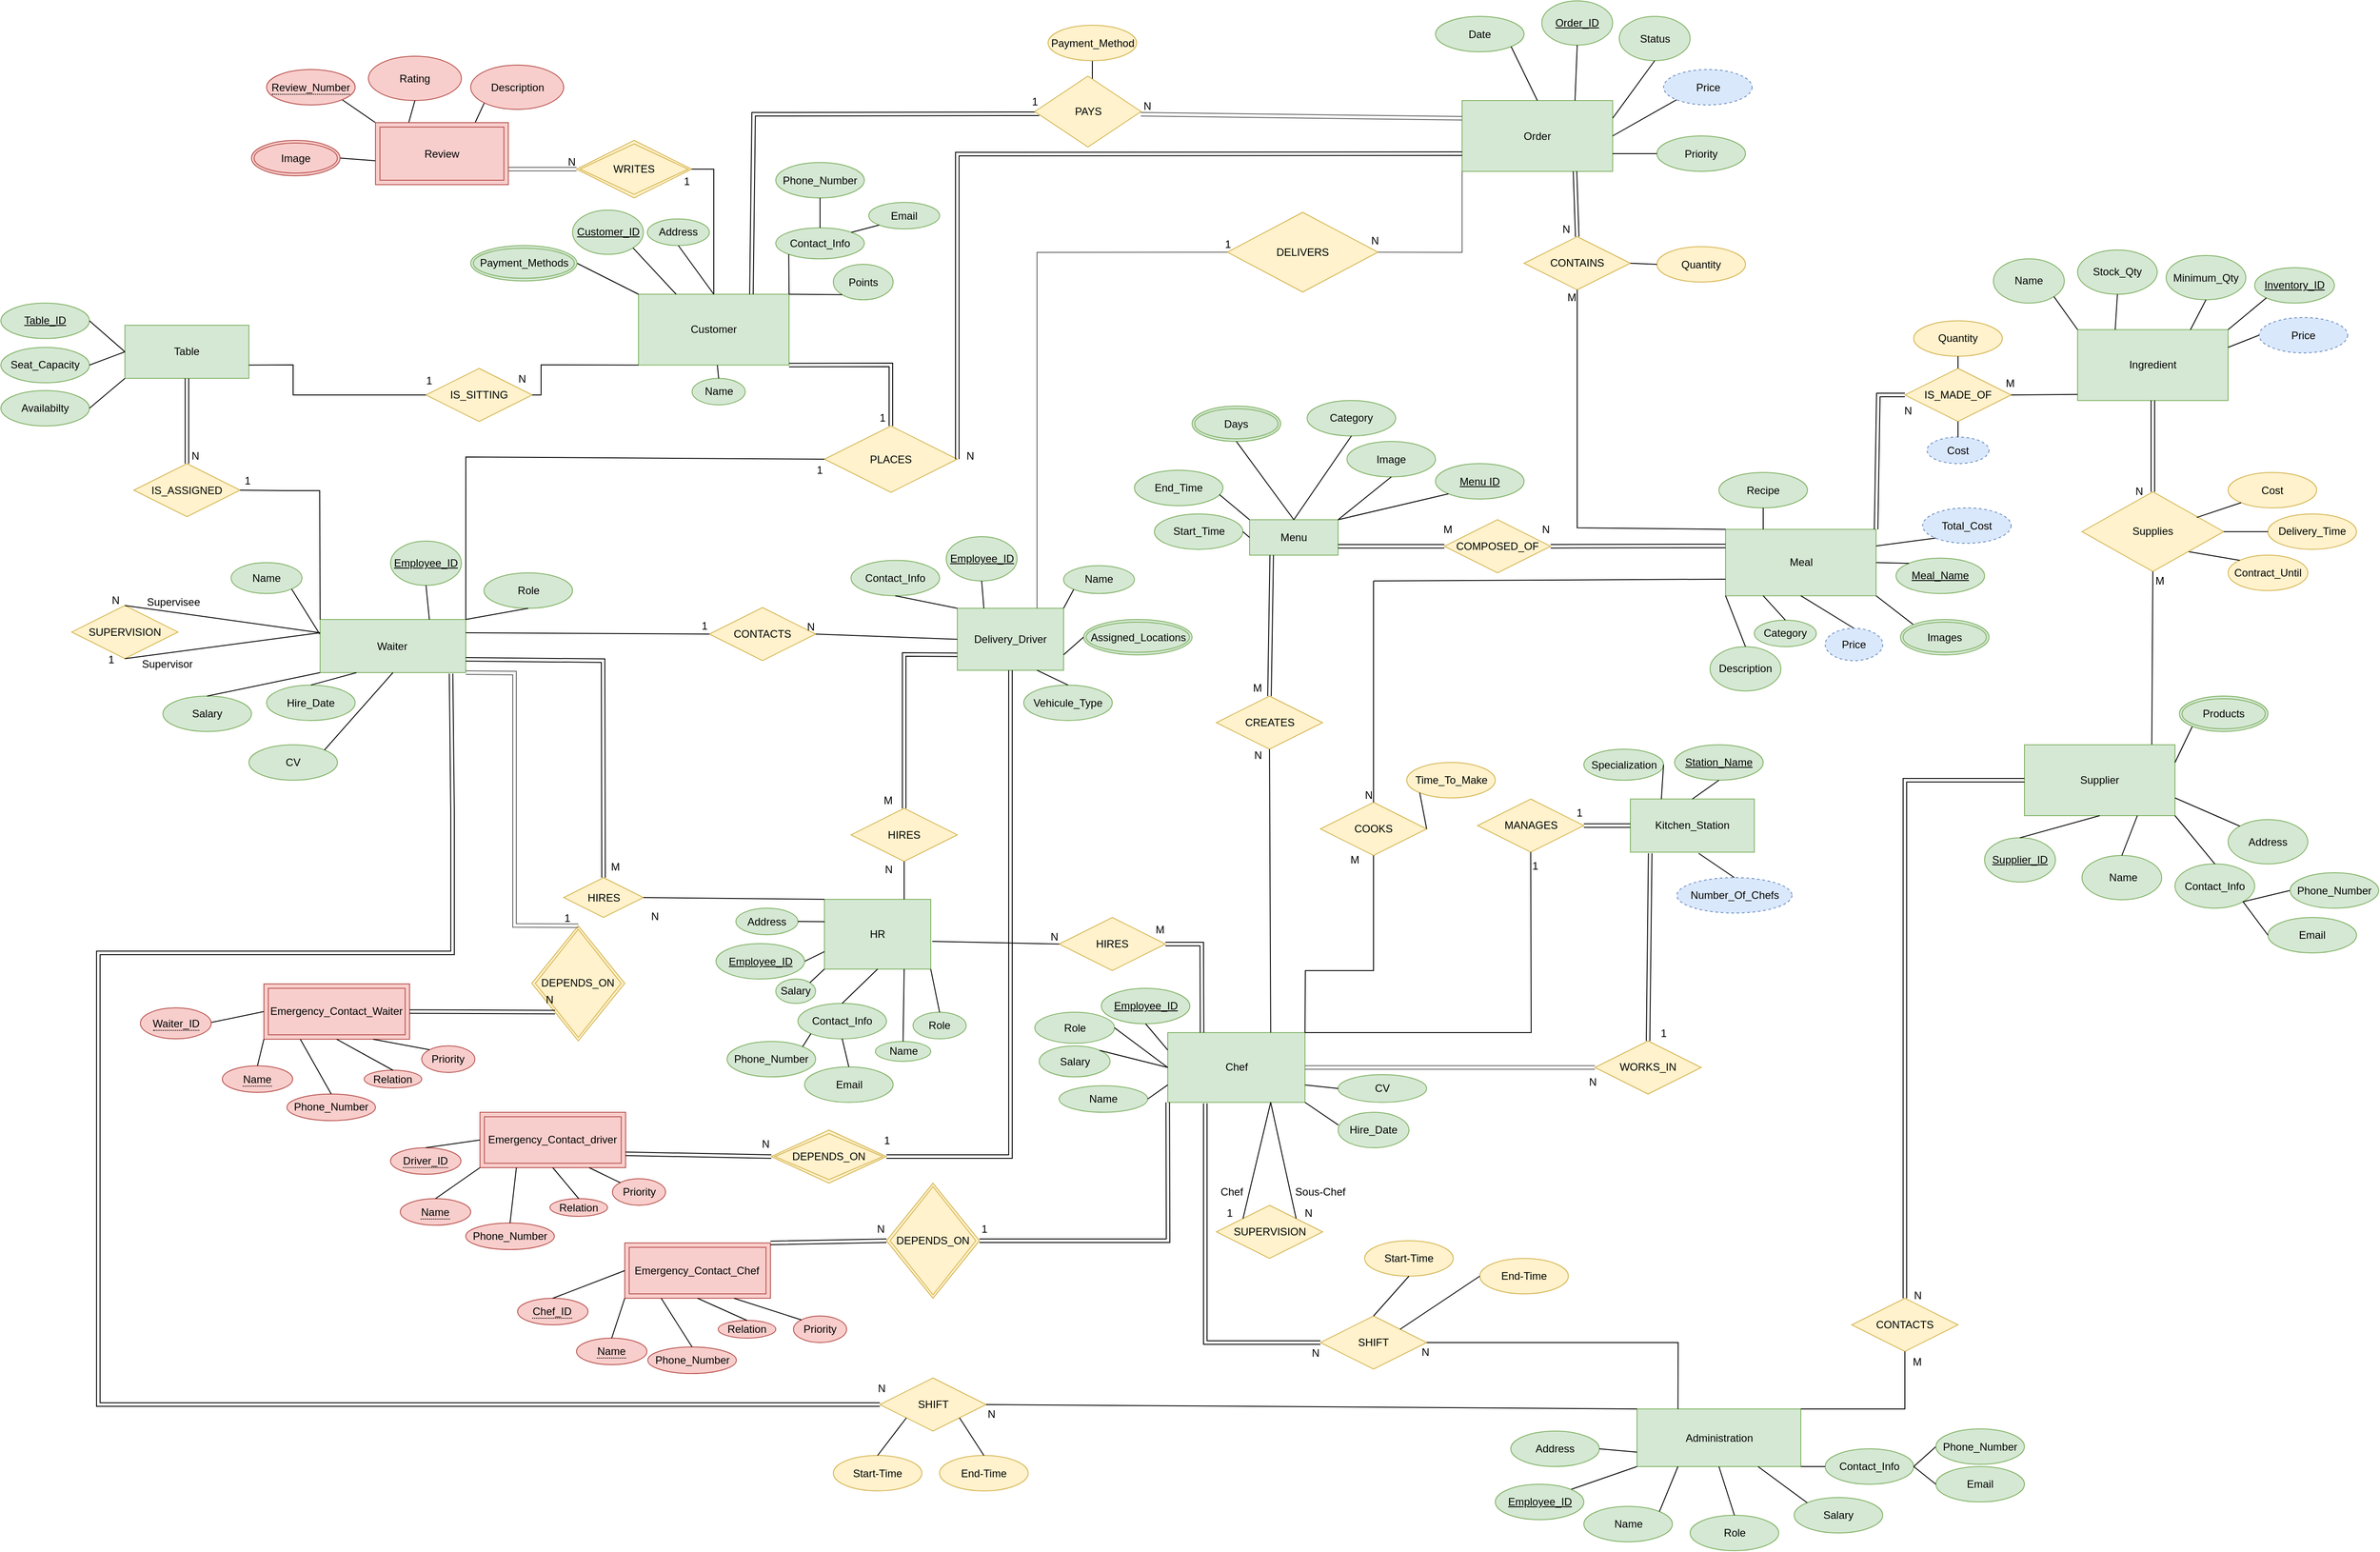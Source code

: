 <mxfile version="24.8.6">
  <diagram name="Page-1" id="iad6M7SJFBZVvGmsRlp6">
    <mxGraphModel dx="6707" dy="3577" grid="1" gridSize="10" guides="1" tooltips="1" connect="1" arrows="1" fold="1" page="1" pageScale="1" pageWidth="1100" pageHeight="850" math="0" shadow="0">
      <root>
        <mxCell id="0" />
        <mxCell id="1" parent="0" />
        <mxCell id="_Os3ovWYdSZybvVUTS0H-1" value="Customer" style="rounded=0;whiteSpace=wrap;html=1;fillColor=#d5e8d4;strokeColor=#82b366;" parent="1" vertex="1">
          <mxGeometry x="-500" y="166.25" width="170" height="80" as="geometry" />
        </mxCell>
        <mxCell id="_Os3ovWYdSZybvVUTS0H-2" value="&lt;u&gt;Customer_ID&lt;/u&gt;" style="ellipse;whiteSpace=wrap;html=1;fillColor=#d5e8d4;strokeColor=#82b366;" parent="1" vertex="1">
          <mxGeometry x="-574.49" y="71.25" width="80" height="50" as="geometry" />
        </mxCell>
        <mxCell id="_Os3ovWYdSZybvVUTS0H-3" value="Address" style="ellipse;whiteSpace=wrap;html=1;fillColor=#d5e8d4;strokeColor=#82b366;" parent="1" vertex="1">
          <mxGeometry x="-490" y="81.25" width="70" height="30" as="geometry" />
        </mxCell>
        <mxCell id="_Os3ovWYdSZybvVUTS0H-4" value="Contact_Info" style="ellipse;whiteSpace=wrap;html=1;fillColor=#d5e8d4;strokeColor=#82b366;" parent="1" vertex="1">
          <mxGeometry x="-345" y="91.25" width="100" height="35" as="geometry" />
        </mxCell>
        <mxCell id="_Os3ovWYdSZybvVUTS0H-5" value="Points" style="ellipse;whiteSpace=wrap;html=1;fillColor=#d5e8d4;strokeColor=#82b366;" parent="1" vertex="1">
          <mxGeometry x="-280" y="132.5" width="67.5" height="40" as="geometry" />
        </mxCell>
        <mxCell id="_Os3ovWYdSZybvVUTS0H-9" value="" style="endArrow=none;html=1;rounded=0;entryX=0;entryY=1;entryDx=0;entryDy=0;exitX=1;exitY=0;exitDx=0;exitDy=0;" parent="1" source="_Os3ovWYdSZybvVUTS0H-1" target="_Os3ovWYdSZybvVUTS0H-5" edge="1">
          <mxGeometry relative="1" as="geometry">
            <mxPoint x="-334.49" y="256.25" as="sourcePoint" />
            <mxPoint x="-174.49" y="256.25" as="targetPoint" />
          </mxGeometry>
        </mxCell>
        <mxCell id="_Os3ovWYdSZybvVUTS0H-12" value="" style="endArrow=none;html=1;rounded=0;exitX=0;exitY=1;exitDx=0;exitDy=0;entryX=1;entryY=0;entryDx=0;entryDy=0;" parent="1" source="_Os3ovWYdSZybvVUTS0H-4" target="_Os3ovWYdSZybvVUTS0H-1" edge="1">
          <mxGeometry relative="1" as="geometry">
            <mxPoint x="-334.49" y="256.25" as="sourcePoint" />
            <mxPoint x="-174.49" y="256.25" as="targetPoint" />
          </mxGeometry>
        </mxCell>
        <mxCell id="_Os3ovWYdSZybvVUTS0H-13" value="" style="endArrow=none;html=1;rounded=0;entryX=0.5;entryY=1;entryDx=0;entryDy=0;exitX=0.5;exitY=0;exitDx=0;exitDy=0;" parent="1" source="_Os3ovWYdSZybvVUTS0H-1" target="_Os3ovWYdSZybvVUTS0H-3" edge="1">
          <mxGeometry relative="1" as="geometry">
            <mxPoint x="-334.49" y="256.25" as="sourcePoint" />
            <mxPoint x="-174.49" y="256.25" as="targetPoint" />
          </mxGeometry>
        </mxCell>
        <mxCell id="_Os3ovWYdSZybvVUTS0H-14" value="" style="endArrow=none;html=1;rounded=0;entryX=1;entryY=1;entryDx=0;entryDy=0;exitX=0.25;exitY=0;exitDx=0;exitDy=0;" parent="1" source="_Os3ovWYdSZybvVUTS0H-1" target="_Os3ovWYdSZybvVUTS0H-2" edge="1">
          <mxGeometry relative="1" as="geometry">
            <mxPoint x="-334.49" y="256.25" as="sourcePoint" />
            <mxPoint x="-174.49" y="256.25" as="targetPoint" />
          </mxGeometry>
        </mxCell>
        <mxCell id="_Os3ovWYdSZybvVUTS0H-15" value="" style="endArrow=none;html=1;rounded=0;exitX=1;exitY=0.5;exitDx=0;exitDy=0;entryX=0;entryY=0;entryDx=0;entryDy=0;" parent="1" source="15D66pHCM-ideDCtoqZD-92" target="_Os3ovWYdSZybvVUTS0H-1" edge="1">
          <mxGeometry relative="1" as="geometry">
            <mxPoint x="-524.49" y="196.25" as="sourcePoint" />
            <mxPoint x="-174.49" y="256.25" as="targetPoint" />
          </mxGeometry>
        </mxCell>
        <mxCell id="_Os3ovWYdSZybvVUTS0H-20" value="Ingredient" style="rounded=0;whiteSpace=wrap;html=1;fillColor=#d5e8d4;strokeColor=#82b366;" parent="1" vertex="1">
          <mxGeometry x="1125" y="206.25" width="170" height="80" as="geometry" />
        </mxCell>
        <mxCell id="_Os3ovWYdSZybvVUTS0H-21" value="Name" style="ellipse;whiteSpace=wrap;html=1;fillColor=#d5e8d4;strokeColor=#82b366;" parent="1" vertex="1">
          <mxGeometry x="1030" y="126.25" width="80" height="50" as="geometry" />
        </mxCell>
        <mxCell id="_Os3ovWYdSZybvVUTS0H-22" value="Stock_Qty" style="ellipse;whiteSpace=wrap;html=1;fillColor=#d5e8d4;strokeColor=#82b366;" parent="1" vertex="1">
          <mxGeometry x="1125" y="116.25" width="90" height="50" as="geometry" />
        </mxCell>
        <mxCell id="_Os3ovWYdSZybvVUTS0H-23" value="Minimum_Qty" style="ellipse;whiteSpace=wrap;html=1;fillColor=#d5e8d4;strokeColor=#82b366;" parent="1" vertex="1">
          <mxGeometry x="1225" y="122.5" width="90" height="50" as="geometry" />
        </mxCell>
        <mxCell id="_Os3ovWYdSZybvVUTS0H-24" value="&lt;u&gt;Inventory_ID&lt;/u&gt;" style="ellipse;whiteSpace=wrap;html=1;fillColor=#d5e8d4;strokeColor=#82b366;" parent="1" vertex="1">
          <mxGeometry x="1325" y="136.25" width="90" height="40" as="geometry" />
        </mxCell>
        <mxCell id="_Os3ovWYdSZybvVUTS0H-27" value="" style="endArrow=none;html=1;rounded=0;entryX=0;entryY=1;entryDx=0;entryDy=0;exitX=1;exitY=0;exitDx=0;exitDy=0;" parent="1" source="_Os3ovWYdSZybvVUTS0H-20" target="_Os3ovWYdSZybvVUTS0H-24" edge="1">
          <mxGeometry relative="1" as="geometry">
            <mxPoint x="1290" y="290" as="sourcePoint" />
            <mxPoint x="1450" y="290" as="targetPoint" />
          </mxGeometry>
        </mxCell>
        <mxCell id="_Os3ovWYdSZybvVUTS0H-29" value="" style="endArrow=none;html=1;rounded=0;exitX=0.5;exitY=1;exitDx=0;exitDy=0;entryX=0.75;entryY=0;entryDx=0;entryDy=0;" parent="1" source="_Os3ovWYdSZybvVUTS0H-23" target="_Os3ovWYdSZybvVUTS0H-20" edge="1">
          <mxGeometry relative="1" as="geometry">
            <mxPoint x="1290" y="290" as="sourcePoint" />
            <mxPoint x="1450" y="290" as="targetPoint" />
          </mxGeometry>
        </mxCell>
        <mxCell id="_Os3ovWYdSZybvVUTS0H-30" value="" style="endArrow=none;html=1;rounded=0;entryX=0.5;entryY=1;entryDx=0;entryDy=0;exitX=0.25;exitY=0;exitDx=0;exitDy=0;" parent="1" source="_Os3ovWYdSZybvVUTS0H-20" target="_Os3ovWYdSZybvVUTS0H-22" edge="1">
          <mxGeometry relative="1" as="geometry">
            <mxPoint x="1290" y="290" as="sourcePoint" />
            <mxPoint x="1450" y="290" as="targetPoint" />
          </mxGeometry>
        </mxCell>
        <mxCell id="_Os3ovWYdSZybvVUTS0H-31" value="" style="endArrow=none;html=1;rounded=0;entryX=1;entryY=1;entryDx=0;entryDy=0;exitX=0;exitY=0;exitDx=0;exitDy=0;" parent="1" source="_Os3ovWYdSZybvVUTS0H-20" target="_Os3ovWYdSZybvVUTS0H-21" edge="1">
          <mxGeometry relative="1" as="geometry">
            <mxPoint x="1290" y="290" as="sourcePoint" />
            <mxPoint x="1450" y="290" as="targetPoint" />
          </mxGeometry>
        </mxCell>
        <mxCell id="_Os3ovWYdSZybvVUTS0H-33" value="Name" style="ellipse;whiteSpace=wrap;html=1;align=center;fillColor=#d5e8d4;strokeColor=#82b366;" parent="1" vertex="1">
          <mxGeometry x="-439.49" y="261.25" width="60" height="30" as="geometry" />
        </mxCell>
        <mxCell id="_Os3ovWYdSZybvVUTS0H-34" value="" style="endArrow=none;html=1;rounded=0;exitX=0.5;exitY=0;exitDx=0;exitDy=0;" parent="1" source="_Os3ovWYdSZybvVUTS0H-33" target="_Os3ovWYdSZybvVUTS0H-1" edge="1">
          <mxGeometry relative="1" as="geometry">
            <mxPoint x="-409" y="280" as="sourcePoint" />
            <mxPoint x="-410" y="250" as="targetPoint" />
          </mxGeometry>
        </mxCell>
        <mxCell id="_Os3ovWYdSZybvVUTS0H-35" value="Supplier" style="rounded=0;whiteSpace=wrap;html=1;shadow=0;fillColor=#d5e8d4;strokeColor=#82b366;" parent="1" vertex="1">
          <mxGeometry x="1065" y="675" width="170" height="80" as="geometry" />
        </mxCell>
        <mxCell id="_Os3ovWYdSZybvVUTS0H-36" value="&lt;u&gt;Supplier_ID&lt;/u&gt;" style="ellipse;whiteSpace=wrap;html=1;shadow=0;fillColor=#d5e8d4;strokeColor=#82b366;" parent="1" vertex="1">
          <mxGeometry x="1020" y="780" width="80" height="50" as="geometry" />
        </mxCell>
        <mxCell id="_Os3ovWYdSZybvVUTS0H-37" value="&amp;nbsp;Name" style="ellipse;whiteSpace=wrap;html=1;shadow=0;fillColor=#d5e8d4;strokeColor=#82b366;" parent="1" vertex="1">
          <mxGeometry x="1130" y="800" width="90" height="50" as="geometry" />
        </mxCell>
        <mxCell id="_Os3ovWYdSZybvVUTS0H-38" value="Contact_Info" style="ellipse;whiteSpace=wrap;html=1;shadow=0;fillColor=#d5e8d4;strokeColor=#82b366;" parent="1" vertex="1">
          <mxGeometry x="1235" y="809.54" width="90" height="50" as="geometry" />
        </mxCell>
        <mxCell id="_Os3ovWYdSZybvVUTS0H-39" value="Contract_Until" style="ellipse;whiteSpace=wrap;html=1;shadow=0;fillColor=#fff2cc;strokeColor=#d6b656;" parent="1" vertex="1">
          <mxGeometry x="1295" y="460.86" width="90" height="40" as="geometry" />
        </mxCell>
        <mxCell id="_Os3ovWYdSZybvVUTS0H-40" value="" style="endArrow=none;html=1;rounded=0;entryX=0;entryY=0;entryDx=0;entryDy=0;exitX=1;exitY=1;exitDx=0;exitDy=0;shadow=0;" parent="1" source="_Os3ovWYdSZybvVUTS0H-44" target="_Os3ovWYdSZybvVUTS0H-39" edge="1">
          <mxGeometry relative="1" as="geometry">
            <mxPoint x="1300" y="617.5" as="sourcePoint" />
            <mxPoint x="1460" y="617.5" as="targetPoint" />
          </mxGeometry>
        </mxCell>
        <mxCell id="_Os3ovWYdSZybvVUTS0H-41" value="" style="endArrow=none;html=1;rounded=0;exitX=0.5;exitY=0;exitDx=0;exitDy=0;entryX=1;entryY=1;entryDx=0;entryDy=0;shadow=0;" parent="1" source="_Os3ovWYdSZybvVUTS0H-38" target="_Os3ovWYdSZybvVUTS0H-35" edge="1">
          <mxGeometry relative="1" as="geometry">
            <mxPoint x="1195" y="749.54" as="sourcePoint" />
            <mxPoint x="1355" y="749.54" as="targetPoint" />
          </mxGeometry>
        </mxCell>
        <mxCell id="_Os3ovWYdSZybvVUTS0H-42" value="" style="endArrow=none;html=1;rounded=0;entryX=0.5;entryY=0;entryDx=0;entryDy=0;exitX=0.75;exitY=1;exitDx=0;exitDy=0;shadow=0;" parent="1" source="_Os3ovWYdSZybvVUTS0H-35" target="_Os3ovWYdSZybvVUTS0H-37" edge="1">
          <mxGeometry relative="1" as="geometry">
            <mxPoint x="1195" y="749.54" as="sourcePoint" />
            <mxPoint x="1355" y="749.54" as="targetPoint" />
          </mxGeometry>
        </mxCell>
        <mxCell id="_Os3ovWYdSZybvVUTS0H-43" value="" style="endArrow=none;html=1;rounded=0;entryX=0.5;entryY=0;entryDx=0;entryDy=0;exitX=0.5;exitY=1;exitDx=0;exitDy=0;shadow=0;" parent="1" source="_Os3ovWYdSZybvVUTS0H-35" target="_Os3ovWYdSZybvVUTS0H-36" edge="1">
          <mxGeometry relative="1" as="geometry">
            <mxPoint x="1195" y="749.54" as="sourcePoint" />
            <mxPoint x="1355" y="749.54" as="targetPoint" />
          </mxGeometry>
        </mxCell>
        <mxCell id="_Os3ovWYdSZybvVUTS0H-44" value="Supplies" style="shape=rhombus;perimeter=rhombusPerimeter;whiteSpace=wrap;html=1;align=center;fillColor=#fff2cc;strokeColor=#d6b656;" parent="1" vertex="1">
          <mxGeometry x="1130" y="389.33" width="160" height="90" as="geometry" />
        </mxCell>
        <mxCell id="_Os3ovWYdSZybvVUTS0H-47" value="" style="endArrow=none;html=1;rounded=0;entryX=0.5;entryY=1;entryDx=0;entryDy=0;exitX=0.846;exitY=-0.006;exitDx=0;exitDy=0;exitPerimeter=0;" parent="1" source="_Os3ovWYdSZybvVUTS0H-35" target="_Os3ovWYdSZybvVUTS0H-44" edge="1">
          <mxGeometry relative="1" as="geometry">
            <mxPoint x="1070" y="540" as="sourcePoint" />
            <mxPoint x="950" y="480" as="targetPoint" />
          </mxGeometry>
        </mxCell>
        <mxCell id="_Os3ovWYdSZybvVUTS0H-48" value="M" style="resizable=0;html=1;whiteSpace=wrap;align=right;verticalAlign=bottom;" parent="_Os3ovWYdSZybvVUTS0H-47" connectable="0" vertex="1">
          <mxGeometry x="1" relative="1" as="geometry">
            <mxPoint x="15" y="19" as="offset" />
          </mxGeometry>
        </mxCell>
        <mxCell id="_Os3ovWYdSZybvVUTS0H-49" value="Price" style="ellipse;whiteSpace=wrap;html=1;align=center;dashed=1;fillColor=#dae8fc;strokeColor=#6c8ebf;" parent="1" vertex="1">
          <mxGeometry x="1330" y="192.5" width="100" height="40" as="geometry" />
        </mxCell>
        <mxCell id="_Os3ovWYdSZybvVUTS0H-50" value="" style="endArrow=none;html=1;rounded=0;exitX=1;exitY=0.25;exitDx=0;exitDy=0;entryX=0;entryY=0.5;entryDx=0;entryDy=0;" parent="1" source="_Os3ovWYdSZybvVUTS0H-20" target="_Os3ovWYdSZybvVUTS0H-49" edge="1">
          <mxGeometry relative="1" as="geometry">
            <mxPoint x="1030" y="425" as="sourcePoint" />
            <mxPoint x="1190" y="425" as="targetPoint" />
          </mxGeometry>
        </mxCell>
        <mxCell id="_Os3ovWYdSZybvVUTS0H-51" value="Delivery_Time" style="ellipse;whiteSpace=wrap;html=1;align=center;fillColor=#fff2cc;strokeColor=#d6b656;" parent="1" vertex="1">
          <mxGeometry x="1340" y="414.33" width="100" height="40" as="geometry" />
        </mxCell>
        <mxCell id="_Os3ovWYdSZybvVUTS0H-52" value="" style="endArrow=none;html=1;rounded=0;entryX=0;entryY=0.5;entryDx=0;entryDy=0;exitX=1;exitY=0.5;exitDx=0;exitDy=0;" parent="1" source="_Os3ovWYdSZybvVUTS0H-44" target="_Os3ovWYdSZybvVUTS0H-51" edge="1">
          <mxGeometry relative="1" as="geometry">
            <mxPoint x="1280" y="417.5" as="sourcePoint" />
            <mxPoint x="1240" y="467.5" as="targetPoint" />
          </mxGeometry>
        </mxCell>
        <mxCell id="_Os3ovWYdSZybvVUTS0H-53" value="Cost" style="ellipse;whiteSpace=wrap;html=1;align=center;fillColor=#fff2cc;strokeColor=#d6b656;" parent="1" vertex="1">
          <mxGeometry x="1295" y="367.5" width="100" height="40" as="geometry" />
        </mxCell>
        <mxCell id="_Os3ovWYdSZybvVUTS0H-54" value="" style="endArrow=none;html=1;rounded=0;exitX=0;exitY=1;exitDx=0;exitDy=0;entryX=0.81;entryY=0.322;entryDx=0;entryDy=0;entryPerimeter=0;" parent="1" source="_Os3ovWYdSZybvVUTS0H-53" target="_Os3ovWYdSZybvVUTS0H-44" edge="1">
          <mxGeometry relative="1" as="geometry">
            <mxPoint x="1080" y="467.5" as="sourcePoint" />
            <mxPoint x="1270" y="407.5" as="targetPoint" />
          </mxGeometry>
        </mxCell>
        <mxCell id="_Os3ovWYdSZybvVUTS0H-56" value="" style="endArrow=none;html=1;rounded=0;entryX=1;entryY=0.25;entryDx=0;entryDy=0;exitX=0;exitY=1;exitDx=0;exitDy=0;" parent="1" source="Mz4xzUT4oG2Xsr-lTTY3-5" target="_Os3ovWYdSZybvVUTS0H-35" edge="1">
          <mxGeometry relative="1" as="geometry">
            <mxPoint x="1260" y="695" as="sourcePoint" />
            <mxPoint x="1135" y="599.54" as="targetPoint" />
          </mxGeometry>
        </mxCell>
        <mxCell id="_Os3ovWYdSZybvVUTS0H-57" value="Meal" style="whiteSpace=wrap;html=1;align=center;fillColor=#d5e8d4;strokeColor=#82b366;" parent="1" vertex="1">
          <mxGeometry x="727.5" y="431.72" width="170" height="75" as="geometry" />
        </mxCell>
        <mxCell id="_Os3ovWYdSZybvVUTS0H-58" value="IS_MADE_OF" style="shape=rhombus;perimeter=rhombusPerimeter;whiteSpace=wrap;html=1;align=center;fillColor=#fff2cc;strokeColor=#d6b656;" parent="1" vertex="1">
          <mxGeometry x="930" y="250" width="120" height="60" as="geometry" />
        </mxCell>
        <mxCell id="_Os3ovWYdSZybvVUTS0H-60" value="Quantity" style="ellipse;whiteSpace=wrap;html=1;align=center;fillColor=#fff2cc;strokeColor=#d6b656;" parent="1" vertex="1">
          <mxGeometry x="940" y="196.25" width="100" height="40" as="geometry" />
        </mxCell>
        <mxCell id="_Os3ovWYdSZybvVUTS0H-61" value="" style="endArrow=none;html=1;rounded=0;entryX=0.5;entryY=1;entryDx=0;entryDy=0;exitX=0.5;exitY=0;exitDx=0;exitDy=0;" parent="1" source="_Os3ovWYdSZybvVUTS0H-58" target="_Os3ovWYdSZybvVUTS0H-60" edge="1">
          <mxGeometry relative="1" as="geometry">
            <mxPoint x="865" y="281.25" as="sourcePoint" />
            <mxPoint x="865" y="266.25" as="targetPoint" />
          </mxGeometry>
        </mxCell>
        <mxCell id="_Os3ovWYdSZybvVUTS0H-64" value="" style="endArrow=none;html=1;rounded=0;entryX=1;entryY=0.5;entryDx=0;entryDy=0;exitX=0;exitY=0.914;exitDx=0;exitDy=0;exitPerimeter=0;" parent="1" source="_Os3ovWYdSZybvVUTS0H-20" target="_Os3ovWYdSZybvVUTS0H-58" edge="1">
          <mxGeometry relative="1" as="geometry">
            <mxPoint x="560" y="450" as="sourcePoint" />
            <mxPoint x="720" y="450" as="targetPoint" />
            <Array as="points" />
          </mxGeometry>
        </mxCell>
        <mxCell id="_Os3ovWYdSZybvVUTS0H-65" value="M" style="resizable=0;html=1;whiteSpace=wrap;align=right;verticalAlign=bottom;" parent="_Os3ovWYdSZybvVUTS0H-64" connectable="0" vertex="1">
          <mxGeometry x="1" relative="1" as="geometry">
            <mxPoint x="5" y="-4" as="offset" />
          </mxGeometry>
        </mxCell>
        <mxCell id="_Os3ovWYdSZybvVUTS0H-66" value="Cost" style="ellipse;whiteSpace=wrap;html=1;align=center;dashed=1;fillColor=#dae8fc;strokeColor=#6c8ebf;" parent="1" vertex="1">
          <mxGeometry x="955" y="327.5" width="70" height="30" as="geometry" />
        </mxCell>
        <mxCell id="_Os3ovWYdSZybvVUTS0H-67" value="" style="endArrow=none;html=1;rounded=0;entryX=0.5;entryY=1;entryDx=0;entryDy=0;exitX=0.5;exitY=0;exitDx=0;exitDy=0;" parent="1" source="_Os3ovWYdSZybvVUTS0H-66" target="_Os3ovWYdSZybvVUTS0H-58" edge="1">
          <mxGeometry relative="1" as="geometry">
            <mxPoint x="560" y="450" as="sourcePoint" />
            <mxPoint x="720" y="450" as="targetPoint" />
          </mxGeometry>
        </mxCell>
        <mxCell id="_Os3ovWYdSZybvVUTS0H-68" value="&lt;u&gt;Meal_Name&lt;/u&gt;" style="ellipse;whiteSpace=wrap;html=1;align=center;fillColor=#d5e8d4;strokeColor=#82b366;" parent="1" vertex="1">
          <mxGeometry x="920" y="464.22" width="100" height="40" as="geometry" />
        </mxCell>
        <mxCell id="_Os3ovWYdSZybvVUTS0H-70" value="" style="endArrow=none;html=1;rounded=0;entryX=0.5;entryY=0;entryDx=0;entryDy=0;exitX=0.5;exitY=1;exitDx=0;exitDy=0;" parent="1" source="_Os3ovWYdSZybvVUTS0H-57" target="QMufbBYT5-EmloUmO-Ap-3" edge="1">
          <mxGeometry relative="1" as="geometry">
            <mxPoint x="850" y="524.22" as="sourcePoint" />
            <mxPoint x="870" y="544.22" as="targetPoint" />
          </mxGeometry>
        </mxCell>
        <mxCell id="_Os3ovWYdSZybvVUTS0H-71" value="" style="endArrow=none;html=1;rounded=0;entryX=0;entryY=0;entryDx=0;entryDy=0;exitX=1;exitY=0.5;exitDx=0;exitDy=0;" parent="1" source="_Os3ovWYdSZybvVUTS0H-57" target="_Os3ovWYdSZybvVUTS0H-68" edge="1">
          <mxGeometry relative="1" as="geometry">
            <mxPoint x="770" y="424.22" as="sourcePoint" />
            <mxPoint x="930" y="424.22" as="targetPoint" />
          </mxGeometry>
        </mxCell>
        <mxCell id="_Os3ovWYdSZybvVUTS0H-77" value="Waiter" style="whiteSpace=wrap;html=1;align=center;fillColor=#d5e8d4;strokeColor=#82b366;" parent="1" vertex="1">
          <mxGeometry x="-859.53" y="533.51" width="164.49" height="60" as="geometry" />
        </mxCell>
        <mxCell id="_Os3ovWYdSZybvVUTS0H-78" value="Name" style="ellipse;whiteSpace=wrap;html=1;align=center;fillColor=#d5e8d4;strokeColor=#82b366;" parent="1" vertex="1">
          <mxGeometry x="-960" y="469.22" width="80" height="35" as="geometry" />
        </mxCell>
        <mxCell id="_Os3ovWYdSZybvVUTS0H-79" value="&lt;u&gt;Employee_ID&lt;/u&gt;" style="ellipse;whiteSpace=wrap;html=1;fillColor=#d5e8d4;strokeColor=#82b366;" parent="1" vertex="1">
          <mxGeometry x="-779.96" y="445" width="80" height="50" as="geometry" />
        </mxCell>
        <mxCell id="_Os3ovWYdSZybvVUTS0H-80" value="" style="endArrow=none;html=1;rounded=0;exitX=0.5;exitY=1;exitDx=0;exitDy=0;entryX=0.75;entryY=0;entryDx=0;entryDy=0;" parent="1" source="_Os3ovWYdSZybvVUTS0H-79" target="_Os3ovWYdSZybvVUTS0H-77" edge="1">
          <mxGeometry relative="1" as="geometry">
            <mxPoint x="-620" y="511.48" as="sourcePoint" />
            <mxPoint x="-460" y="511.48" as="targetPoint" />
          </mxGeometry>
        </mxCell>
        <mxCell id="_Os3ovWYdSZybvVUTS0H-81" value="" style="endArrow=none;html=1;rounded=0;exitX=1;exitY=1;exitDx=0;exitDy=0;" parent="1" source="_Os3ovWYdSZybvVUTS0H-78" edge="1">
          <mxGeometry relative="1" as="geometry">
            <mxPoint x="-620" y="511.48" as="sourcePoint" />
            <mxPoint x="-860" y="550" as="targetPoint" />
          </mxGeometry>
        </mxCell>
        <mxCell id="_Os3ovWYdSZybvVUTS0H-82" value="Salary" style="ellipse;whiteSpace=wrap;html=1;align=center;fillColor=#d5e8d4;strokeColor=#82b366;" parent="1" vertex="1">
          <mxGeometry x="-1037.03" y="620" width="100" height="40" as="geometry" />
        </mxCell>
        <mxCell id="_Os3ovWYdSZybvVUTS0H-83" value="" style="endArrow=none;html=1;rounded=0;exitX=0.5;exitY=0;exitDx=0;exitDy=0;entryX=0;entryY=1;entryDx=0;entryDy=0;" parent="1" source="_Os3ovWYdSZybvVUTS0H-82" target="_Os3ovWYdSZybvVUTS0H-77" edge="1">
          <mxGeometry relative="1" as="geometry">
            <mxPoint x="-920" y="657.73" as="sourcePoint" />
            <mxPoint x="-460" y="511.48" as="targetPoint" />
          </mxGeometry>
        </mxCell>
        <mxCell id="_Os3ovWYdSZybvVUTS0H-84" value="Role" style="ellipse;whiteSpace=wrap;html=1;align=center;fillColor=#d5e8d4;strokeColor=#82b366;" parent="1" vertex="1">
          <mxGeometry x="-674.49" y="480.86" width="100" height="40" as="geometry" />
        </mxCell>
        <mxCell id="_Os3ovWYdSZybvVUTS0H-87" value="" style="endArrow=none;html=1;rounded=0;exitX=0.5;exitY=1;exitDx=0;exitDy=0;entryX=1;entryY=0;entryDx=0;entryDy=0;" parent="1" source="_Os3ovWYdSZybvVUTS0H-84" target="_Os3ovWYdSZybvVUTS0H-77" edge="1">
          <mxGeometry relative="1" as="geometry">
            <mxPoint x="-620" y="511.48" as="sourcePoint" />
            <mxPoint x="-460" y="511.48" as="targetPoint" />
          </mxGeometry>
        </mxCell>
        <mxCell id="_Os3ovWYdSZybvVUTS0H-88" value="SUPERVISION" style="shape=rhombus;perimeter=rhombusPerimeter;whiteSpace=wrap;html=1;align=center;fillColor=#fff2cc;strokeColor=#d6b656;" parent="1" vertex="1">
          <mxGeometry x="-1140" y="517.73" width="120" height="60" as="geometry" />
        </mxCell>
        <mxCell id="_Os3ovWYdSZybvVUTS0H-89" value="" style="endArrow=none;html=1;rounded=0;entryX=0.5;entryY=0;entryDx=0;entryDy=0;exitX=0;exitY=0.25;exitDx=0;exitDy=0;" parent="1" source="_Os3ovWYdSZybvVUTS0H-77" target="_Os3ovWYdSZybvVUTS0H-88" edge="1">
          <mxGeometry relative="1" as="geometry">
            <mxPoint x="-750" y="551.48" as="sourcePoint" />
            <mxPoint x="-590" y="551.48" as="targetPoint" />
          </mxGeometry>
        </mxCell>
        <mxCell id="_Os3ovWYdSZybvVUTS0H-90" value="N" style="resizable=0;html=1;whiteSpace=wrap;align=right;verticalAlign=bottom;" parent="_Os3ovWYdSZybvVUTS0H-89" connectable="0" vertex="1">
          <mxGeometry x="1" relative="1" as="geometry">
            <mxPoint x="-5" y="3" as="offset" />
          </mxGeometry>
        </mxCell>
        <mxCell id="_Os3ovWYdSZybvVUTS0H-94" value="Supervisee" style="text;html=1;align=center;verticalAlign=middle;whiteSpace=wrap;rounded=0;" parent="1" vertex="1">
          <mxGeometry x="-1055.04" y="498.98" width="60" height="30" as="geometry" />
        </mxCell>
        <mxCell id="_Os3ovWYdSZybvVUTS0H-97" value="" style="endArrow=none;html=1;rounded=0;entryX=0.5;entryY=1;entryDx=0;entryDy=0;exitX=0;exitY=0.25;exitDx=0;exitDy=0;" parent="1" source="_Os3ovWYdSZybvVUTS0H-77" target="_Os3ovWYdSZybvVUTS0H-88" edge="1">
          <mxGeometry relative="1" as="geometry">
            <mxPoint x="-750" y="551.48" as="sourcePoint" />
            <mxPoint x="-590" y="551.48" as="targetPoint" />
          </mxGeometry>
        </mxCell>
        <mxCell id="_Os3ovWYdSZybvVUTS0H-98" value="1" style="resizable=0;html=1;whiteSpace=wrap;align=right;verticalAlign=bottom;" parent="_Os3ovWYdSZybvVUTS0H-97" connectable="0" vertex="1">
          <mxGeometry x="1" relative="1" as="geometry">
            <mxPoint x="-10" y="10" as="offset" />
          </mxGeometry>
        </mxCell>
        <mxCell id="_Os3ovWYdSZybvVUTS0H-99" value="Supervisor" style="text;html=1;align=center;verticalAlign=middle;whiteSpace=wrap;rounded=0;" parent="1" vertex="1">
          <mxGeometry x="-1062.5" y="568.51" width="60" height="30" as="geometry" />
        </mxCell>
        <mxCell id="_Os3ovWYdSZybvVUTS0H-101" value="" style="shape=link;html=1;rounded=0;entryX=0;entryY=0.5;entryDx=0;entryDy=0;exitX=1;exitY=0;exitDx=0;exitDy=0;" parent="1" source="_Os3ovWYdSZybvVUTS0H-57" target="_Os3ovWYdSZybvVUTS0H-58" edge="1">
          <mxGeometry relative="1" as="geometry">
            <mxPoint x="670" y="470" as="sourcePoint" />
            <mxPoint x="830" y="470" as="targetPoint" />
            <Array as="points">
              <mxPoint x="900" y="280" />
            </Array>
          </mxGeometry>
        </mxCell>
        <mxCell id="_Os3ovWYdSZybvVUTS0H-102" value="N" style="resizable=0;html=1;whiteSpace=wrap;align=right;verticalAlign=bottom;" parent="_Os3ovWYdSZybvVUTS0H-101" connectable="0" vertex="1">
          <mxGeometry x="1" relative="1" as="geometry">
            <mxPoint x="10" y="26" as="offset" />
          </mxGeometry>
        </mxCell>
        <mxCell id="_Os3ovWYdSZybvVUTS0H-105" value="" style="shape=link;html=1;rounded=0;exitX=0.5;exitY=0;exitDx=0;exitDy=0;entryX=0.5;entryY=1;entryDx=0;entryDy=0;" parent="1" source="_Os3ovWYdSZybvVUTS0H-44" target="_Os3ovWYdSZybvVUTS0H-20" edge="1">
          <mxGeometry relative="1" as="geometry">
            <mxPoint x="770" y="480" as="sourcePoint" />
            <mxPoint x="1215" y="270" as="targetPoint" />
          </mxGeometry>
        </mxCell>
        <mxCell id="_Os3ovWYdSZybvVUTS0H-106" value="N" style="resizable=0;html=1;whiteSpace=wrap;align=right;verticalAlign=bottom;" parent="_Os3ovWYdSZybvVUTS0H-105" connectable="0" vertex="1">
          <mxGeometry x="1" relative="1" as="geometry">
            <mxPoint x="-10" y="111" as="offset" />
          </mxGeometry>
        </mxCell>
        <mxCell id="15D66pHCM-ideDCtoqZD-2" value="Category" style="ellipse;whiteSpace=wrap;html=1;fillColor=#d5e8d4;strokeColor=#82b366;" parent="1" vertex="1">
          <mxGeometry x="760" y="534.22" width="70" height="30" as="geometry" />
        </mxCell>
        <mxCell id="15D66pHCM-ideDCtoqZD-3" value="" style="endArrow=none;html=1;rounded=0;exitX=0.5;exitY=0;exitDx=0;exitDy=0;entryX=0.25;entryY=1;entryDx=0;entryDy=0;" parent="1" source="15D66pHCM-ideDCtoqZD-2" target="_Os3ovWYdSZybvVUTS0H-57" edge="1">
          <mxGeometry width="50" height="50" relative="1" as="geometry">
            <mxPoint x="780" y="424.22" as="sourcePoint" />
            <mxPoint x="830" y="374.22" as="targetPoint" />
          </mxGeometry>
        </mxCell>
        <mxCell id="15D66pHCM-ideDCtoqZD-5" value="" style="endArrow=none;html=1;rounded=0;entryX=1;entryY=1;entryDx=0;entryDy=0;exitX=0;exitY=0;exitDx=0;exitDy=0;" parent="1" source="Mz4xzUT4oG2Xsr-lTTY3-1" target="_Os3ovWYdSZybvVUTS0H-57" edge="1">
          <mxGeometry width="50" height="50" relative="1" as="geometry">
            <mxPoint x="931.716" y="536.542" as="sourcePoint" />
            <mxPoint x="770" y="384.22" as="targetPoint" />
          </mxGeometry>
        </mxCell>
        <mxCell id="15D66pHCM-ideDCtoqZD-7" value="Description" style="ellipse;whiteSpace=wrap;html=1;fillColor=#d5e8d4;strokeColor=#82b366;" parent="1" vertex="1">
          <mxGeometry x="710" y="564.22" width="80" height="50" as="geometry" />
        </mxCell>
        <mxCell id="15D66pHCM-ideDCtoqZD-8" value="" style="endArrow=none;html=1;rounded=0;exitX=0;exitY=1;exitDx=0;exitDy=0;entryX=0.5;entryY=0;entryDx=0;entryDy=0;" parent="1" source="_Os3ovWYdSZybvVUTS0H-57" target="15D66pHCM-ideDCtoqZD-7" edge="1">
          <mxGeometry width="50" height="50" relative="1" as="geometry">
            <mxPoint x="720" y="434.22" as="sourcePoint" />
            <mxPoint x="770" y="384.22" as="targetPoint" />
          </mxGeometry>
        </mxCell>
        <mxCell id="15D66pHCM-ideDCtoqZD-10" value="Address" style="ellipse;whiteSpace=wrap;html=1;shadow=0;fillColor=#d5e8d4;strokeColor=#82b366;" parent="1" vertex="1">
          <mxGeometry x="1295" y="759.54" width="90" height="50" as="geometry" />
        </mxCell>
        <mxCell id="15D66pHCM-ideDCtoqZD-11" value="" style="endArrow=none;html=1;rounded=0;entryX=0;entryY=0;entryDx=0;entryDy=0;exitX=1;exitY=0.75;exitDx=0;exitDy=0;" parent="1" source="_Os3ovWYdSZybvVUTS0H-35" target="15D66pHCM-ideDCtoqZD-10" edge="1">
          <mxGeometry width="50" height="50" relative="1" as="geometry">
            <mxPoint x="805" y="609.54" as="sourcePoint" />
            <mxPoint x="855" y="559.54" as="targetPoint" />
          </mxGeometry>
        </mxCell>
        <mxCell id="15D66pHCM-ideDCtoqZD-29" value="Hire_Date" style="ellipse;whiteSpace=wrap;html=1;align=center;fillColor=#d5e8d4;strokeColor=#82b366;" parent="1" vertex="1">
          <mxGeometry x="-919.96" y="607.58" width="100" height="40" as="geometry" />
        </mxCell>
        <mxCell id="15D66pHCM-ideDCtoqZD-30" value="" style="endArrow=none;html=1;rounded=0;exitX=0.25;exitY=1;exitDx=0;exitDy=0;entryX=0.5;entryY=0;entryDx=0;entryDy=0;" parent="1" source="_Os3ovWYdSZybvVUTS0H-77" target="15D66pHCM-ideDCtoqZD-29" edge="1">
          <mxGeometry relative="1" as="geometry">
            <mxPoint x="-620" y="661.48" as="sourcePoint" />
            <mxPoint x="-460" y="661.48" as="targetPoint" />
          </mxGeometry>
        </mxCell>
        <mxCell id="15D66pHCM-ideDCtoqZD-32" value="CV" style="ellipse;whiteSpace=wrap;html=1;align=center;fillColor=#d5e8d4;strokeColor=#82b366;" parent="1" vertex="1">
          <mxGeometry x="-939.92" y="675" width="100" height="40" as="geometry" />
        </mxCell>
        <mxCell id="15D66pHCM-ideDCtoqZD-33" value="" style="endArrow=none;html=1;rounded=0;exitX=0.5;exitY=1;exitDx=0;exitDy=0;entryX=1;entryY=0;entryDx=0;entryDy=0;" parent="1" source="_Os3ovWYdSZybvVUTS0H-77" target="15D66pHCM-ideDCtoqZD-32" edge="1">
          <mxGeometry relative="1" as="geometry">
            <mxPoint x="-620" y="661.48" as="sourcePoint" />
            <mxPoint x="-770" y="662.73" as="targetPoint" />
          </mxGeometry>
        </mxCell>
        <mxCell id="15D66pHCM-ideDCtoqZD-35" value="Recipe" style="ellipse;whiteSpace=wrap;html=1;align=center;fillColor=#d5e8d4;strokeColor=#82b366;" parent="1" vertex="1">
          <mxGeometry x="720" y="367.5" width="100" height="40" as="geometry" />
        </mxCell>
        <mxCell id="15D66pHCM-ideDCtoqZD-36" value="" style="endArrow=none;html=1;rounded=0;exitX=0.5;exitY=1;exitDx=0;exitDy=0;entryX=0.25;entryY=0;entryDx=0;entryDy=0;" parent="1" source="15D66pHCM-ideDCtoqZD-35" target="_Os3ovWYdSZybvVUTS0H-57" edge="1">
          <mxGeometry relative="1" as="geometry">
            <mxPoint x="960" y="464.22" as="sourcePoint" />
            <mxPoint x="1120" y="464.22" as="targetPoint" />
          </mxGeometry>
        </mxCell>
        <mxCell id="15D66pHCM-ideDCtoqZD-38" value="Table" style="whiteSpace=wrap;html=1;align=center;fillColor=#d5e8d4;strokeColor=#82b366;" parent="1" vertex="1">
          <mxGeometry x="-1079.92" y="201.25" width="140" height="60" as="geometry" />
        </mxCell>
        <mxCell id="15D66pHCM-ideDCtoqZD-39" value="&lt;u&gt;Table_ID&lt;/u&gt;" style="ellipse;whiteSpace=wrap;html=1;align=center;fillColor=#d5e8d4;strokeColor=#82b366;" parent="1" vertex="1">
          <mxGeometry x="-1220" y="176.25" width="100" height="40" as="geometry" />
        </mxCell>
        <mxCell id="15D66pHCM-ideDCtoqZD-42" value="" style="endArrow=none;html=1;rounded=0;entryX=0;entryY=0.5;entryDx=0;entryDy=0;exitX=1;exitY=0.5;exitDx=0;exitDy=0;" parent="1" source="15D66pHCM-ideDCtoqZD-39" target="15D66pHCM-ideDCtoqZD-38" edge="1">
          <mxGeometry relative="1" as="geometry">
            <mxPoint x="-1120" y="170" as="sourcePoint" />
            <mxPoint x="-679.92" y="152.5" as="targetPoint" />
          </mxGeometry>
        </mxCell>
        <mxCell id="15D66pHCM-ideDCtoqZD-43" value="Seat_Capacity" style="ellipse;whiteSpace=wrap;html=1;align=center;fillColor=#d5e8d4;strokeColor=#82b366;" parent="1" vertex="1">
          <mxGeometry x="-1220" y="226.25" width="100" height="40" as="geometry" />
        </mxCell>
        <mxCell id="15D66pHCM-ideDCtoqZD-44" value="" style="endArrow=none;html=1;rounded=0;exitX=1;exitY=0.5;exitDx=0;exitDy=0;entryX=0;entryY=0.5;entryDx=0;entryDy=0;" parent="1" source="15D66pHCM-ideDCtoqZD-43" target="15D66pHCM-ideDCtoqZD-38" edge="1">
          <mxGeometry relative="1" as="geometry">
            <mxPoint x="-1189.92" y="252.5" as="sourcePoint" />
            <mxPoint x="-679.92" y="152.5" as="targetPoint" />
          </mxGeometry>
        </mxCell>
        <mxCell id="15D66pHCM-ideDCtoqZD-58" value="Order" style="rounded=0;whiteSpace=wrap;html=1;fillColor=#d5e8d4;strokeColor=#82b366;" parent="1" vertex="1">
          <mxGeometry x="430" y="-52.5" width="170" height="80" as="geometry" />
        </mxCell>
        <mxCell id="15D66pHCM-ideDCtoqZD-59" value="&lt;u&gt;Order_ID&lt;/u&gt;" style="ellipse;whiteSpace=wrap;html=1;fillColor=#d5e8d4;strokeColor=#82b366;" parent="1" vertex="1">
          <mxGeometry x="520" y="-165" width="80" height="50" as="geometry" />
        </mxCell>
        <mxCell id="15D66pHCM-ideDCtoqZD-60" value="Status" style="ellipse;whiteSpace=wrap;html=1;fillColor=#d5e8d4;strokeColor=#82b366;" parent="1" vertex="1">
          <mxGeometry x="607.5" y="-147.5" width="80" height="50" as="geometry" />
        </mxCell>
        <mxCell id="15D66pHCM-ideDCtoqZD-68" value="" style="endArrow=none;html=1;rounded=0;entryX=0.5;entryY=1;entryDx=0;entryDy=0;exitX=1;exitY=0.25;exitDx=0;exitDy=0;" parent="1" source="15D66pHCM-ideDCtoqZD-58" target="15D66pHCM-ideDCtoqZD-60" edge="1">
          <mxGeometry relative="1" as="geometry">
            <mxPoint x="590" y="50" as="sourcePoint" />
            <mxPoint x="750" y="50" as="targetPoint" />
          </mxGeometry>
        </mxCell>
        <mxCell id="15D66pHCM-ideDCtoqZD-69" value="" style="endArrow=none;html=1;rounded=0;entryX=0.5;entryY=1;entryDx=0;entryDy=0;exitX=0.75;exitY=0;exitDx=0;exitDy=0;" parent="1" source="15D66pHCM-ideDCtoqZD-58" target="15D66pHCM-ideDCtoqZD-59" edge="1">
          <mxGeometry relative="1" as="geometry">
            <mxPoint x="430" y="-10" as="sourcePoint" />
            <mxPoint x="750" y="80" as="targetPoint" />
          </mxGeometry>
        </mxCell>
        <mxCell id="15D66pHCM-ideDCtoqZD-72" value="" style="endArrow=none;html=1;rounded=0;exitX=0;exitY=1;exitDx=0;exitDy=0;entryX=1;entryY=0.5;entryDx=0;entryDy=0;" parent="1" source="15D66pHCM-ideDCtoqZD-74" target="15D66pHCM-ideDCtoqZD-58" edge="1">
          <mxGeometry relative="1" as="geometry">
            <mxPoint x="504.645" y="-135.858" as="sourcePoint" />
            <mxPoint x="750" y="50" as="targetPoint" />
          </mxGeometry>
        </mxCell>
        <mxCell id="15D66pHCM-ideDCtoqZD-74" value="Price" style="ellipse;whiteSpace=wrap;html=1;align=center;dashed=1;fillColor=#dae8fc;strokeColor=#6c8ebf;" parent="1" vertex="1">
          <mxGeometry x="657.5" y="-87.5" width="100" height="40" as="geometry" />
        </mxCell>
        <mxCell id="15D66pHCM-ideDCtoqZD-75" value="Priority" style="ellipse;whiteSpace=wrap;html=1;align=center;fillColor=#d5e8d4;strokeColor=#82b366;" parent="1" vertex="1">
          <mxGeometry x="650" y="-12.5" width="100" height="40" as="geometry" />
        </mxCell>
        <mxCell id="15D66pHCM-ideDCtoqZD-76" value="" style="endArrow=none;html=1;rounded=0;entryX=0;entryY=0.5;entryDx=0;entryDy=0;exitX=1;exitY=0.75;exitDx=0;exitDy=0;" parent="1" source="15D66pHCM-ideDCtoqZD-58" target="15D66pHCM-ideDCtoqZD-75" edge="1">
          <mxGeometry relative="1" as="geometry">
            <mxPoint x="300" y="100" as="sourcePoint" />
            <mxPoint x="460" y="100" as="targetPoint" />
          </mxGeometry>
        </mxCell>
        <mxCell id="15D66pHCM-ideDCtoqZD-92" value="Payment_Methods" style="ellipse;shape=doubleEllipse;margin=3;whiteSpace=wrap;html=1;align=center;fillColor=#d5e8d4;strokeColor=#82b366;" parent="1" vertex="1">
          <mxGeometry x="-689.49" y="111.25" width="120" height="40" as="geometry" />
        </mxCell>
        <mxCell id="15D66pHCM-ideDCtoqZD-93" value="PLACES" style="shape=rhombus;perimeter=rhombusPerimeter;whiteSpace=wrap;html=1;align=center;fillColor=#fff2cc;strokeColor=#d6b656;" parent="1" vertex="1">
          <mxGeometry x="-290" y="315" width="150" height="75" as="geometry" />
        </mxCell>
        <mxCell id="15D66pHCM-ideDCtoqZD-100" value="" style="endArrow=none;html=1;rounded=0;entryX=0;entryY=0.5;entryDx=0;entryDy=0;exitX=1;exitY=0;exitDx=0;exitDy=0;" parent="1" source="_Os3ovWYdSZybvVUTS0H-77" target="15D66pHCM-ideDCtoqZD-93" edge="1">
          <mxGeometry relative="1" as="geometry">
            <mxPoint x="-110" y="380" as="sourcePoint" />
            <mxPoint x="50" y="380" as="targetPoint" />
            <Array as="points">
              <mxPoint x="-695" y="350" />
            </Array>
          </mxGeometry>
        </mxCell>
        <mxCell id="15D66pHCM-ideDCtoqZD-101" value="1" style="resizable=0;html=1;whiteSpace=wrap;align=right;verticalAlign=bottom;" parent="15D66pHCM-ideDCtoqZD-100" connectable="0" vertex="1">
          <mxGeometry x="1" relative="1" as="geometry">
            <mxPoint y="21" as="offset" />
          </mxGeometry>
        </mxCell>
        <mxCell id="15D66pHCM-ideDCtoqZD-102" value="" style="shape=link;html=1;rounded=0;entryX=1;entryY=0.5;entryDx=0;entryDy=0;exitX=0;exitY=0.75;exitDx=0;exitDy=0;" parent="1" source="15D66pHCM-ideDCtoqZD-58" target="15D66pHCM-ideDCtoqZD-93" edge="1">
          <mxGeometry relative="1" as="geometry">
            <mxPoint x="-150" y="310" as="sourcePoint" />
            <mxPoint x="10" y="310" as="targetPoint" />
            <Array as="points">
              <mxPoint x="-140" y="8" />
            </Array>
          </mxGeometry>
        </mxCell>
        <mxCell id="15D66pHCM-ideDCtoqZD-103" value="N" style="resizable=0;html=1;whiteSpace=wrap;align=right;verticalAlign=bottom;" parent="15D66pHCM-ideDCtoqZD-102" connectable="0" vertex="1">
          <mxGeometry x="1" relative="1" as="geometry">
            <mxPoint x="20" y="5" as="offset" />
          </mxGeometry>
        </mxCell>
        <mxCell id="15D66pHCM-ideDCtoqZD-104" value="" style="shape=link;html=1;rounded=0;entryX=0.5;entryY=0;entryDx=0;entryDy=0;exitX=1;exitY=1;exitDx=0;exitDy=0;" parent="1" source="_Os3ovWYdSZybvVUTS0H-1" target="15D66pHCM-ideDCtoqZD-93" edge="1">
          <mxGeometry relative="1" as="geometry">
            <mxPoint x="-150" y="310" as="sourcePoint" />
            <mxPoint x="10" y="310" as="targetPoint" />
            <Array as="points">
              <mxPoint x="-215" y="246" />
            </Array>
          </mxGeometry>
        </mxCell>
        <mxCell id="15D66pHCM-ideDCtoqZD-105" value="1" style="resizable=0;html=1;whiteSpace=wrap;align=right;verticalAlign=bottom;" parent="15D66pHCM-ideDCtoqZD-104" connectable="0" vertex="1">
          <mxGeometry x="1" relative="1" as="geometry">
            <mxPoint x="-5" as="offset" />
          </mxGeometry>
        </mxCell>
        <mxCell id="15D66pHCM-ideDCtoqZD-107" value="IS_ASSIGNED" style="shape=rhombus;perimeter=rhombusPerimeter;whiteSpace=wrap;html=1;align=center;fillColor=#fff2cc;strokeColor=#d6b656;" parent="1" vertex="1">
          <mxGeometry x="-1069.92" y="357.5" width="120" height="60" as="geometry" />
        </mxCell>
        <mxCell id="15D66pHCM-ideDCtoqZD-108" value="" style="shape=link;html=1;rounded=0;entryX=0.5;entryY=0;entryDx=0;entryDy=0;exitX=0.5;exitY=1;exitDx=0;exitDy=0;" parent="1" source="15D66pHCM-ideDCtoqZD-38" target="15D66pHCM-ideDCtoqZD-107" edge="1">
          <mxGeometry relative="1" as="geometry">
            <mxPoint x="-474.96" y="420" as="sourcePoint" />
            <mxPoint x="-314.96" y="420" as="targetPoint" />
          </mxGeometry>
        </mxCell>
        <mxCell id="15D66pHCM-ideDCtoqZD-109" value="N" style="resizable=0;html=1;whiteSpace=wrap;align=right;verticalAlign=bottom;" parent="15D66pHCM-ideDCtoqZD-108" connectable="0" vertex="1">
          <mxGeometry x="1" relative="1" as="geometry">
            <mxPoint x="15" as="offset" />
          </mxGeometry>
        </mxCell>
        <mxCell id="15D66pHCM-ideDCtoqZD-110" value="" style="endArrow=none;html=1;rounded=0;entryX=1;entryY=0.5;entryDx=0;entryDy=0;exitX=0;exitY=0;exitDx=0;exitDy=0;" parent="1" source="_Os3ovWYdSZybvVUTS0H-77" target="15D66pHCM-ideDCtoqZD-107" edge="1">
          <mxGeometry relative="1" as="geometry">
            <mxPoint x="-674.96" y="489.22" as="sourcePoint" />
            <mxPoint x="-514.96" y="489.22" as="targetPoint" />
            <Array as="points">
              <mxPoint x="-860" y="388" />
              <mxPoint x="-900" y="388" />
            </Array>
          </mxGeometry>
        </mxCell>
        <mxCell id="15D66pHCM-ideDCtoqZD-111" value="1" style="resizable=0;html=1;whiteSpace=wrap;align=right;verticalAlign=bottom;" parent="15D66pHCM-ideDCtoqZD-110" connectable="0" vertex="1">
          <mxGeometry x="1" relative="1" as="geometry">
            <mxPoint x="13" y="-2" as="offset" />
          </mxGeometry>
        </mxCell>
        <mxCell id="15D66pHCM-ideDCtoqZD-112" value="IS_SITTING" style="shape=rhombus;perimeter=rhombusPerimeter;whiteSpace=wrap;html=1;align=center;fillColor=#fff2cc;strokeColor=#d6b656;" parent="1" vertex="1">
          <mxGeometry x="-740.0" y="250" width="120" height="60" as="geometry" />
        </mxCell>
        <mxCell id="15D66pHCM-ideDCtoqZD-115" value="" style="endArrow=none;html=1;rounded=0;exitX=1;exitY=0.75;exitDx=0;exitDy=0;entryX=0;entryY=0.5;entryDx=0;entryDy=0;" parent="1" source="15D66pHCM-ideDCtoqZD-38" target="15D66pHCM-ideDCtoqZD-112" edge="1">
          <mxGeometry relative="1" as="geometry">
            <mxPoint x="-340" y="420" as="sourcePoint" />
            <mxPoint x="-180" y="420" as="targetPoint" />
            <Array as="points">
              <mxPoint x="-890" y="246" />
              <mxPoint x="-890" y="280" />
            </Array>
          </mxGeometry>
        </mxCell>
        <mxCell id="15D66pHCM-ideDCtoqZD-116" value="1" style="resizable=0;html=1;whiteSpace=wrap;align=right;verticalAlign=bottom;" parent="15D66pHCM-ideDCtoqZD-115" connectable="0" vertex="1">
          <mxGeometry x="1" relative="1" as="geometry">
            <mxPoint x="8" y="-8" as="offset" />
          </mxGeometry>
        </mxCell>
        <mxCell id="15D66pHCM-ideDCtoqZD-117" value="" style="endArrow=none;html=1;rounded=0;entryX=0;entryY=1;entryDx=0;entryDy=0;exitX=1;exitY=0.5;exitDx=0;exitDy=0;" parent="1" source="15D66pHCM-ideDCtoqZD-112" target="_Os3ovWYdSZybvVUTS0H-1" edge="1">
          <mxGeometry relative="1" as="geometry">
            <mxPoint x="-340" y="420" as="sourcePoint" />
            <mxPoint x="-180" y="420" as="targetPoint" />
            <Array as="points">
              <mxPoint x="-610" y="280" />
              <mxPoint x="-610" y="246" />
            </Array>
          </mxGeometry>
        </mxCell>
        <mxCell id="15D66pHCM-ideDCtoqZD-118" value="N" style="resizable=0;html=1;whiteSpace=wrap;align=right;verticalAlign=bottom;" parent="15D66pHCM-ideDCtoqZD-117" connectable="0" vertex="1">
          <mxGeometry x="1" relative="1" as="geometry">
            <mxPoint x="-125" y="24" as="offset" />
          </mxGeometry>
        </mxCell>
        <mxCell id="15D66pHCM-ideDCtoqZD-123" value="" style="endArrow=none;html=1;rounded=0;entryX=0.5;entryY=1;entryDx=0;entryDy=0;exitX=0.5;exitY=0;exitDx=0;exitDy=0;" parent="1" target="15D66pHCM-ideDCtoqZD-254" edge="1">
          <mxGeometry relative="1" as="geometry">
            <mxPoint x="12.5" y="-67.5" as="sourcePoint" />
            <mxPoint x="-70" y="-47.5" as="targetPoint" />
          </mxGeometry>
        </mxCell>
        <mxCell id="15D66pHCM-ideDCtoqZD-140" value="Rating" style="ellipse;whiteSpace=wrap;html=1;fillColor=#f8cecc;strokeColor=#b85450;" parent="1" vertex="1">
          <mxGeometry x="-804.96" y="-102.5" width="105" height="50" as="geometry" />
        </mxCell>
        <mxCell id="15D66pHCM-ideDCtoqZD-141" value="" style="endArrow=none;html=1;rounded=0;exitX=0.25;exitY=0;exitDx=0;exitDy=0;entryX=0.5;entryY=1;entryDx=0;entryDy=0;" parent="1" source="15D66pHCM-ideDCtoqZD-145" target="15D66pHCM-ideDCtoqZD-140" edge="1">
          <mxGeometry relative="1" as="geometry">
            <mxPoint x="-682.5" y="-87.5" as="sourcePoint" />
            <mxPoint x="-752" y="-52" as="targetPoint" />
          </mxGeometry>
        </mxCell>
        <mxCell id="15D66pHCM-ideDCtoqZD-142" value="" style="endArrow=none;html=1;rounded=0;entryX=1;entryY=1;entryDx=0;entryDy=0;exitX=0;exitY=0;exitDx=0;exitDy=0;" parent="1" source="15D66pHCM-ideDCtoqZD-145" target="15D66pHCM-ideDCtoqZD-255" edge="1">
          <mxGeometry relative="1" as="geometry">
            <mxPoint x="-725" y="-87.5" as="sourcePoint" />
            <mxPoint x="-905" y="-42.5" as="targetPoint" />
          </mxGeometry>
        </mxCell>
        <mxCell id="15D66pHCM-ideDCtoqZD-143" value="" style="endArrow=none;html=1;rounded=0;exitX=0;exitY=1;exitDx=0;exitDy=0;entryX=0.75;entryY=0;entryDx=0;entryDy=0;" parent="1" source="15D66pHCM-ideDCtoqZD-146" target="15D66pHCM-ideDCtoqZD-145" edge="1">
          <mxGeometry relative="1" as="geometry">
            <mxPoint x="-580.355" y="-123.358" as="sourcePoint" />
            <mxPoint x="-640" y="-87.5" as="targetPoint" />
          </mxGeometry>
        </mxCell>
        <mxCell id="15D66pHCM-ideDCtoqZD-145" value="Review" style="shape=ext;margin=3;double=1;whiteSpace=wrap;html=1;align=center;fillColor=#f8cecc;strokeColor=#b85450;" parent="1" vertex="1">
          <mxGeometry x="-796.99" y="-27.5" width="150" height="70" as="geometry" />
        </mxCell>
        <mxCell id="15D66pHCM-ideDCtoqZD-146" value="Description" style="ellipse;whiteSpace=wrap;html=1;fillColor=#f8cecc;strokeColor=#b85450;" parent="1" vertex="1">
          <mxGeometry x="-689.49" y="-92.5" width="105" height="50" as="geometry" />
        </mxCell>
        <mxCell id="15D66pHCM-ideDCtoqZD-148" value="" style="endArrow=none;html=1;rounded=0;exitX=-0.002;exitY=0.615;exitDx=0;exitDy=0;exitPerimeter=0;entryX=1;entryY=0.5;entryDx=0;entryDy=0;" parent="1" source="15D66pHCM-ideDCtoqZD-145" target="-TUUEZ4lwArsrJGdlQ5--71" edge="1">
          <mxGeometry relative="1" as="geometry">
            <mxPoint x="-465" y="82.5" as="sourcePoint" />
            <mxPoint x="-839.943" y="1.659" as="targetPoint" />
          </mxGeometry>
        </mxCell>
        <mxCell id="15D66pHCM-ideDCtoqZD-151" value="WRITES" style="shape=rhombus;double=1;perimeter=rhombusPerimeter;whiteSpace=wrap;html=1;align=center;fillColor=#fff2cc;strokeColor=#d6b656;" parent="1" vertex="1">
          <mxGeometry x="-570" y="-7.5" width="130" height="65" as="geometry" />
        </mxCell>
        <mxCell id="15D66pHCM-ideDCtoqZD-155" value="" style="shape=link;html=1;rounded=0;entryX=0;entryY=0.5;entryDx=0;entryDy=0;exitX=1;exitY=0.75;exitDx=0;exitDy=0;fillColor=#f5f5f5;strokeColor=#666666;" parent="1" source="15D66pHCM-ideDCtoqZD-145" target="15D66pHCM-ideDCtoqZD-151" edge="1">
          <mxGeometry relative="1" as="geometry">
            <mxPoint x="-260" y="180" as="sourcePoint" />
            <mxPoint x="-100" y="180" as="targetPoint" />
          </mxGeometry>
        </mxCell>
        <mxCell id="15D66pHCM-ideDCtoqZD-156" value="N" style="resizable=0;html=1;whiteSpace=wrap;align=right;verticalAlign=bottom;" parent="15D66pHCM-ideDCtoqZD-155" connectable="0" vertex="1">
          <mxGeometry x="1" relative="1" as="geometry" />
        </mxCell>
        <mxCell id="15D66pHCM-ideDCtoqZD-157" value="" style="endArrow=none;html=1;rounded=0;entryX=1;entryY=0.5;entryDx=0;entryDy=0;exitX=0.5;exitY=0;exitDx=0;exitDy=0;" parent="1" source="_Os3ovWYdSZybvVUTS0H-1" target="15D66pHCM-ideDCtoqZD-151" edge="1">
          <mxGeometry relative="1" as="geometry">
            <mxPoint x="-260" y="180" as="sourcePoint" />
            <mxPoint x="-100" y="180" as="targetPoint" />
            <Array as="points">
              <mxPoint x="-415" y="25" />
            </Array>
          </mxGeometry>
        </mxCell>
        <mxCell id="15D66pHCM-ideDCtoqZD-158" value="1" style="resizable=0;html=1;whiteSpace=wrap;align=right;verticalAlign=bottom;" parent="15D66pHCM-ideDCtoqZD-157" connectable="0" vertex="1">
          <mxGeometry x="1" relative="1" as="geometry">
            <mxPoint y="22" as="offset" />
          </mxGeometry>
        </mxCell>
        <mxCell id="15D66pHCM-ideDCtoqZD-161" value="" style="shape=link;html=1;rounded=0;entryX=0.956;entryY=0.509;entryDx=0;entryDy=0;exitX=0;exitY=0.25;exitDx=0;exitDy=0;entryPerimeter=0;fillColor=#f5f5f5;strokeColor=#666666;" parent="1" source="15D66pHCM-ideDCtoqZD-58" edge="1">
          <mxGeometry relative="1" as="geometry">
            <mxPoint x="-45" y="-50" as="sourcePoint" />
            <mxPoint x="67.22" y="-36.96" as="targetPoint" />
          </mxGeometry>
        </mxCell>
        <mxCell id="15D66pHCM-ideDCtoqZD-162" value="N" style="resizable=0;html=1;whiteSpace=wrap;align=right;verticalAlign=bottom;" parent="15D66pHCM-ideDCtoqZD-161" connectable="0" vertex="1">
          <mxGeometry x="1" relative="1" as="geometry">
            <mxPoint x="13" y="-1" as="offset" />
          </mxGeometry>
        </mxCell>
        <mxCell id="15D66pHCM-ideDCtoqZD-163" value="" style="shape=link;html=1;rounded=0;entryX=0;entryY=0.5;entryDx=0;entryDy=0;exitX=0.75;exitY=0;exitDx=0;exitDy=0;" parent="1" source="_Os3ovWYdSZybvVUTS0H-1" edge="1">
          <mxGeometry relative="1" as="geometry">
            <mxPoint x="-260" y="180" as="sourcePoint" />
            <mxPoint x="-47.5" y="-37.5" as="targetPoint" />
            <Array as="points">
              <mxPoint x="-370" y="-37" />
            </Array>
          </mxGeometry>
        </mxCell>
        <mxCell id="15D66pHCM-ideDCtoqZD-164" value="1" style="resizable=0;html=1;whiteSpace=wrap;align=right;verticalAlign=bottom;" parent="15D66pHCM-ideDCtoqZD-163" connectable="0" vertex="1">
          <mxGeometry x="1" relative="1" as="geometry">
            <mxPoint y="-5" as="offset" />
          </mxGeometry>
        </mxCell>
        <mxCell id="15D66pHCM-ideDCtoqZD-165" value="Chef" style="whiteSpace=wrap;html=1;align=center;fillColor=#d5e8d4;strokeColor=#82b366;" parent="1" vertex="1">
          <mxGeometry x="97.6" y="1000" width="155" height="78.77" as="geometry" />
        </mxCell>
        <mxCell id="15D66pHCM-ideDCtoqZD-166" value="Salary" style="ellipse;whiteSpace=wrap;html=1;align=center;fillColor=#d5e8d4;strokeColor=#82b366;" parent="1" vertex="1">
          <mxGeometry x="-47.5" y="1015" width="80" height="35" as="geometry" />
        </mxCell>
        <mxCell id="15D66pHCM-ideDCtoqZD-167" value="" style="endArrow=none;html=1;rounded=0;exitX=1;exitY=0;exitDx=0;exitDy=0;entryX=0;entryY=0.5;entryDx=0;entryDy=0;" parent="1" source="15D66pHCM-ideDCtoqZD-166" target="15D66pHCM-ideDCtoqZD-165" edge="1">
          <mxGeometry relative="1" as="geometry">
            <mxPoint x="345" y="1001.27" as="sourcePoint" />
            <mxPoint x="505" y="1001.27" as="targetPoint" />
          </mxGeometry>
        </mxCell>
        <mxCell id="15D66pHCM-ideDCtoqZD-168" value="Name" style="ellipse;whiteSpace=wrap;html=1;align=center;fillColor=#d5e8d4;strokeColor=#82b366;" parent="1" vertex="1">
          <mxGeometry x="-25.0" y="1060.0" width="100" height="30" as="geometry" />
        </mxCell>
        <mxCell id="15D66pHCM-ideDCtoqZD-169" value="" style="endArrow=none;html=1;rounded=0;exitX=1;exitY=0.5;exitDx=0;exitDy=0;entryX=0;entryY=0.75;entryDx=0;entryDy=0;" parent="1" source="15D66pHCM-ideDCtoqZD-168" target="15D66pHCM-ideDCtoqZD-165" edge="1">
          <mxGeometry relative="1" as="geometry">
            <mxPoint x="345" y="1001.27" as="sourcePoint" />
            <mxPoint x="505" y="1001.27" as="targetPoint" />
          </mxGeometry>
        </mxCell>
        <mxCell id="15D66pHCM-ideDCtoqZD-170" value="Hire_Date" style="ellipse;whiteSpace=wrap;html=1;align=center;fillColor=#d5e8d4;strokeColor=#82b366;" parent="1" vertex="1">
          <mxGeometry x="290" y="1090" width="80" height="40" as="geometry" />
        </mxCell>
        <mxCell id="15D66pHCM-ideDCtoqZD-171" value="" style="endArrow=none;html=1;rounded=0;entryX=0.005;entryY=0.361;entryDx=0;entryDy=0;exitX=1;exitY=1;exitDx=0;exitDy=0;entryPerimeter=0;" parent="1" source="15D66pHCM-ideDCtoqZD-165" target="15D66pHCM-ideDCtoqZD-170" edge="1">
          <mxGeometry relative="1" as="geometry">
            <mxPoint x="247.5" y="1032.52" as="sourcePoint" />
            <mxPoint x="505" y="1151.27" as="targetPoint" />
          </mxGeometry>
        </mxCell>
        <mxCell id="15D66pHCM-ideDCtoqZD-172" value="CV" style="ellipse;whiteSpace=wrap;html=1;align=center;fillColor=#d5e8d4;strokeColor=#82b366;" parent="1" vertex="1">
          <mxGeometry x="290" y="1047.54" width="100" height="31.23" as="geometry" />
        </mxCell>
        <mxCell id="15D66pHCM-ideDCtoqZD-173" value="" style="endArrow=none;html=1;rounded=0;exitX=1;exitY=0.75;exitDx=0;exitDy=0;entryX=0;entryY=0.5;entryDx=0;entryDy=0;" parent="1" source="15D66pHCM-ideDCtoqZD-165" target="15D66pHCM-ideDCtoqZD-172" edge="1">
          <mxGeometry relative="1" as="geometry">
            <mxPoint x="345" y="1151.27" as="sourcePoint" />
            <mxPoint x="505" y="1151.27" as="targetPoint" />
          </mxGeometry>
        </mxCell>
        <mxCell id="15D66pHCM-ideDCtoqZD-180" value="SUPERVISION" style="shape=rhombus;perimeter=rhombusPerimeter;whiteSpace=wrap;html=1;align=center;fillColor=#fff2cc;strokeColor=#d6b656;" parent="1" vertex="1">
          <mxGeometry x="152.6" y="1195" width="120" height="60" as="geometry" />
        </mxCell>
        <mxCell id="15D66pHCM-ideDCtoqZD-182" value="Sous-Chef" style="text;html=1;align=center;verticalAlign=middle;whiteSpace=wrap;rounded=0;" parent="1" vertex="1">
          <mxGeometry x="240" y="1165" width="60" height="30" as="geometry" />
        </mxCell>
        <mxCell id="15D66pHCM-ideDCtoqZD-184" value="Chef" style="text;html=1;align=center;verticalAlign=middle;whiteSpace=wrap;rounded=0;" parent="1" vertex="1">
          <mxGeometry x="140" y="1165" width="60" height="30" as="geometry" />
        </mxCell>
        <mxCell id="15D66pHCM-ideDCtoqZD-191" value="" style="endArrow=none;html=1;rounded=0;entryX=0;entryY=0;entryDx=0;entryDy=0;exitX=0.75;exitY=1;exitDx=0;exitDy=0;" parent="1" source="15D66pHCM-ideDCtoqZD-165" target="15D66pHCM-ideDCtoqZD-180" edge="1">
          <mxGeometry relative="1" as="geometry">
            <mxPoint x="180" y="1070" as="sourcePoint" />
            <mxPoint x="245" y="1042.52" as="targetPoint" />
          </mxGeometry>
        </mxCell>
        <mxCell id="15D66pHCM-ideDCtoqZD-192" value="N" style="resizable=0;html=1;whiteSpace=wrap;align=right;verticalAlign=bottom;" parent="15D66pHCM-ideDCtoqZD-191" connectable="0" vertex="1">
          <mxGeometry x="1" relative="1" as="geometry">
            <mxPoint x="80" y="2" as="offset" />
          </mxGeometry>
        </mxCell>
        <mxCell id="15D66pHCM-ideDCtoqZD-193" value="" style="endArrow=none;html=1;rounded=0;entryX=1;entryY=0;entryDx=0;entryDy=0;exitX=0.75;exitY=1;exitDx=0;exitDy=0;" parent="1" source="15D66pHCM-ideDCtoqZD-165" target="15D66pHCM-ideDCtoqZD-180" edge="1">
          <mxGeometry relative="1" as="geometry">
            <mxPoint x="85" y="1042.52" as="sourcePoint" />
            <mxPoint x="245" y="1042.52" as="targetPoint" />
          </mxGeometry>
        </mxCell>
        <mxCell id="15D66pHCM-ideDCtoqZD-194" value="1" style="resizable=0;html=1;whiteSpace=wrap;align=right;verticalAlign=bottom;" parent="15D66pHCM-ideDCtoqZD-193" connectable="0" vertex="1">
          <mxGeometry x="1" relative="1" as="geometry">
            <mxPoint x="-70" y="2" as="offset" />
          </mxGeometry>
        </mxCell>
        <mxCell id="15D66pHCM-ideDCtoqZD-196" value="&lt;u&gt;Employee_ID&lt;/u&gt;" style="ellipse;whiteSpace=wrap;html=1;align=center;fillColor=#d5e8d4;strokeColor=#82b366;" parent="1" vertex="1">
          <mxGeometry x="22.6" y="950" width="100" height="40" as="geometry" />
        </mxCell>
        <mxCell id="15D66pHCM-ideDCtoqZD-197" value="Role" style="ellipse;whiteSpace=wrap;html=1;align=center;fillColor=#d5e8d4;strokeColor=#82b366;" parent="1" vertex="1">
          <mxGeometry x="-52.5" y="977.04" width="90" height="35" as="geometry" />
        </mxCell>
        <mxCell id="15D66pHCM-ideDCtoqZD-198" value="" style="endArrow=none;html=1;rounded=0;exitX=1;exitY=0.5;exitDx=0;exitDy=0;entryX=0;entryY=0.5;entryDx=0;entryDy=0;" parent="1" source="15D66pHCM-ideDCtoqZD-197" target="15D66pHCM-ideDCtoqZD-165" edge="1">
          <mxGeometry relative="1" as="geometry">
            <mxPoint x="52.5" y="1070.02" as="sourcePoint" />
            <mxPoint x="155" y="1052.52" as="targetPoint" />
          </mxGeometry>
        </mxCell>
        <mxCell id="15D66pHCM-ideDCtoqZD-199" value="" style="endArrow=none;html=1;rounded=0;exitX=0;exitY=0.25;exitDx=0;exitDy=0;entryX=0.5;entryY=1;entryDx=0;entryDy=0;" parent="1" source="15D66pHCM-ideDCtoqZD-165" target="15D66pHCM-ideDCtoqZD-196" edge="1">
          <mxGeometry relative="1" as="geometry">
            <mxPoint x="-5" y="1052.52" as="sourcePoint" />
            <mxPoint x="67.5" y="1019.27" as="targetPoint" />
          </mxGeometry>
        </mxCell>
        <mxCell id="15D66pHCM-ideDCtoqZD-200" value="CONTAINS" style="shape=rhombus;perimeter=rhombusPerimeter;whiteSpace=wrap;html=1;align=center;fillColor=#fff2cc;strokeColor=#d6b656;" parent="1" vertex="1">
          <mxGeometry x="500" y="101.25" width="120" height="60" as="geometry" />
        </mxCell>
        <mxCell id="15D66pHCM-ideDCtoqZD-201" value="" style="shape=link;html=1;rounded=0;exitX=0.75;exitY=1;exitDx=0;exitDy=0;entryX=0.5;entryY=0;entryDx=0;entryDy=0;" parent="1" source="15D66pHCM-ideDCtoqZD-58" target="15D66pHCM-ideDCtoqZD-200" edge="1">
          <mxGeometry relative="1" as="geometry">
            <mxPoint x="410" y="310" as="sourcePoint" />
            <mxPoint x="370" y="290" as="targetPoint" />
          </mxGeometry>
        </mxCell>
        <mxCell id="15D66pHCM-ideDCtoqZD-202" value="N" style="resizable=0;html=1;whiteSpace=wrap;align=right;verticalAlign=bottom;" parent="15D66pHCM-ideDCtoqZD-201" connectable="0" vertex="1">
          <mxGeometry x="1" relative="1" as="geometry">
            <mxPoint x="-7" as="offset" />
          </mxGeometry>
        </mxCell>
        <mxCell id="15D66pHCM-ideDCtoqZD-203" value="" style="endArrow=none;html=1;rounded=0;entryX=0.5;entryY=1;entryDx=0;entryDy=0;exitX=0;exitY=0;exitDx=0;exitDy=0;" parent="1" source="_Os3ovWYdSZybvVUTS0H-57" target="15D66pHCM-ideDCtoqZD-200" edge="1">
          <mxGeometry relative="1" as="geometry">
            <mxPoint x="410" y="310" as="sourcePoint" />
            <mxPoint x="570" y="310" as="targetPoint" />
            <Array as="points">
              <mxPoint x="560" y="430" />
            </Array>
          </mxGeometry>
        </mxCell>
        <mxCell id="15D66pHCM-ideDCtoqZD-204" value="M" style="resizable=0;html=1;whiteSpace=wrap;align=right;verticalAlign=bottom;" parent="15D66pHCM-ideDCtoqZD-203" connectable="0" vertex="1">
          <mxGeometry x="1" relative="1" as="geometry">
            <mxPoint y="17" as="offset" />
          </mxGeometry>
        </mxCell>
        <mxCell id="15D66pHCM-ideDCtoqZD-205" value="COOKS" style="shape=rhombus;perimeter=rhombusPerimeter;whiteSpace=wrap;html=1;align=center;fillColor=#fff2cc;strokeColor=#d6b656;" parent="1" vertex="1">
          <mxGeometry x="270" y="740" width="120" height="60" as="geometry" />
        </mxCell>
        <mxCell id="15D66pHCM-ideDCtoqZD-208" value="" style="endArrow=none;html=1;rounded=0;entryX=0.5;entryY=1;entryDx=0;entryDy=0;exitX=1;exitY=0;exitDx=0;exitDy=0;" parent="1" source="15D66pHCM-ideDCtoqZD-165" target="15D66pHCM-ideDCtoqZD-205" edge="1">
          <mxGeometry relative="1" as="geometry">
            <mxPoint x="260" y="990" as="sourcePoint" />
            <mxPoint x="520" y="290" as="targetPoint" />
            <Array as="points">
              <mxPoint x="253" y="930" />
              <mxPoint x="330" y="930" />
            </Array>
          </mxGeometry>
        </mxCell>
        <mxCell id="15D66pHCM-ideDCtoqZD-209" value="M" style="resizable=0;html=1;whiteSpace=wrap;align=right;verticalAlign=bottom;" parent="15D66pHCM-ideDCtoqZD-208" connectable="0" vertex="1">
          <mxGeometry x="1" relative="1" as="geometry">
            <mxPoint x="-15" y="13" as="offset" />
          </mxGeometry>
        </mxCell>
        <mxCell id="15D66pHCM-ideDCtoqZD-210" value="Time_To_Make" style="ellipse;whiteSpace=wrap;html=1;align=center;fillColor=#fff2cc;strokeColor=#d6b656;" parent="1" vertex="1">
          <mxGeometry x="367.5" y="695" width="100" height="40" as="geometry" />
        </mxCell>
        <mxCell id="15D66pHCM-ideDCtoqZD-211" value="" style="endArrow=none;html=1;rounded=0;entryX=0;entryY=1;entryDx=0;entryDy=0;exitX=1;exitY=0.5;exitDx=0;exitDy=0;" parent="1" source="15D66pHCM-ideDCtoqZD-205" target="15D66pHCM-ideDCtoqZD-210" edge="1">
          <mxGeometry relative="1" as="geometry">
            <mxPoint x="400" y="420" as="sourcePoint" />
            <mxPoint x="560" y="420" as="targetPoint" />
          </mxGeometry>
        </mxCell>
        <mxCell id="15D66pHCM-ideDCtoqZD-213" value="Quantity" style="ellipse;whiteSpace=wrap;html=1;align=center;fillColor=#fff2cc;strokeColor=#d6b656;" parent="1" vertex="1">
          <mxGeometry x="650" y="112.5" width="100" height="40" as="geometry" />
        </mxCell>
        <mxCell id="15D66pHCM-ideDCtoqZD-215" value="" style="endArrow=none;html=1;rounded=0;exitX=1;exitY=0.5;exitDx=0;exitDy=0;entryX=0;entryY=0.5;entryDx=0;entryDy=0;" parent="1" source="15D66pHCM-ideDCtoqZD-200" target="15D66pHCM-ideDCtoqZD-213" edge="1">
          <mxGeometry relative="1" as="geometry">
            <mxPoint x="400" y="300" as="sourcePoint" />
            <mxPoint x="560" y="300" as="targetPoint" />
          </mxGeometry>
        </mxCell>
        <mxCell id="15D66pHCM-ideDCtoqZD-218" value="Kitchen_Station" style="whiteSpace=wrap;html=1;align=center;fillColor=#d5e8d4;strokeColor=#82b366;" parent="1" vertex="1">
          <mxGeometry x="620" y="736.25" width="140" height="60" as="geometry" />
        </mxCell>
        <mxCell id="15D66pHCM-ideDCtoqZD-220" value="" style="endArrow=none;html=1;rounded=0;exitX=0.5;exitY=0;exitDx=0;exitDy=0;entryX=0.55;entryY=1.021;entryDx=0;entryDy=0;entryPerimeter=0;" parent="1" source="bR9CyF9A_xtMfPqVnREq-2" target="15D66pHCM-ideDCtoqZD-218" edge="1">
          <mxGeometry relative="1" as="geometry">
            <mxPoint x="722.325" y="808.68" as="sourcePoint" />
            <mxPoint x="1015" y="638.75" as="targetPoint" />
          </mxGeometry>
        </mxCell>
        <mxCell id="15D66pHCM-ideDCtoqZD-234" value="&lt;u&gt;Station_Name&lt;/u&gt;" style="ellipse;whiteSpace=wrap;html=1;align=center;fillColor=#d5e8d4;strokeColor=#82b366;" parent="1" vertex="1">
          <mxGeometry x="670" y="675" width="100" height="40" as="geometry" />
        </mxCell>
        <mxCell id="15D66pHCM-ideDCtoqZD-235" value="Specialization" style="ellipse;whiteSpace=wrap;html=1;align=center;fillColor=#d5e8d4;strokeColor=#82b366;" parent="1" vertex="1">
          <mxGeometry x="567.5" y="680" width="90" height="35" as="geometry" />
        </mxCell>
        <mxCell id="15D66pHCM-ideDCtoqZD-236" value="" style="endArrow=none;html=1;rounded=0;exitX=1;exitY=0.5;exitDx=0;exitDy=0;entryX=0.25;entryY=0;entryDx=0;entryDy=0;" parent="1" source="15D66pHCM-ideDCtoqZD-235" target="15D66pHCM-ideDCtoqZD-218" edge="1">
          <mxGeometry relative="1" as="geometry">
            <mxPoint x="505" y="690" as="sourcePoint" />
            <mxPoint x="665" y="690" as="targetPoint" />
          </mxGeometry>
        </mxCell>
        <mxCell id="15D66pHCM-ideDCtoqZD-237" value="" style="endArrow=none;html=1;rounded=0;entryX=0.5;entryY=1;entryDx=0;entryDy=0;exitX=0.5;exitY=0;exitDx=0;exitDy=0;" parent="1" source="15D66pHCM-ideDCtoqZD-218" target="15D66pHCM-ideDCtoqZD-234" edge="1">
          <mxGeometry relative="1" as="geometry">
            <mxPoint x="505" y="690" as="sourcePoint" />
            <mxPoint x="665" y="690" as="targetPoint" />
          </mxGeometry>
        </mxCell>
        <mxCell id="15D66pHCM-ideDCtoqZD-238" value="WORKS_IN" style="shape=rhombus;perimeter=rhombusPerimeter;whiteSpace=wrap;html=1;align=center;fillColor=#fff2cc;strokeColor=#d6b656;" parent="1" vertex="1">
          <mxGeometry x="580" y="1009.38" width="120" height="60" as="geometry" />
        </mxCell>
        <mxCell id="15D66pHCM-ideDCtoqZD-240" value="" style="shape=link;html=1;rounded=0;entryX=0.5;entryY=0;entryDx=0;entryDy=0;exitX=0.16;exitY=1.021;exitDx=0;exitDy=0;exitPerimeter=0;" parent="1" source="15D66pHCM-ideDCtoqZD-218" target="15D66pHCM-ideDCtoqZD-238" edge="1">
          <mxGeometry relative="1" as="geometry">
            <mxPoint x="472.5" y="850" as="sourcePoint" />
            <mxPoint x="632.5" y="850" as="targetPoint" />
          </mxGeometry>
        </mxCell>
        <mxCell id="15D66pHCM-ideDCtoqZD-241" value="1" style="resizable=0;html=1;whiteSpace=wrap;align=right;verticalAlign=bottom;" parent="15D66pHCM-ideDCtoqZD-240" connectable="0" vertex="1">
          <mxGeometry x="1" relative="1" as="geometry">
            <mxPoint x="23" as="offset" />
          </mxGeometry>
        </mxCell>
        <mxCell id="15D66pHCM-ideDCtoqZD-242" value="" style="shape=link;html=1;rounded=0;entryX=0;entryY=0.5;entryDx=0;entryDy=0;exitX=1;exitY=0.5;exitDx=0;exitDy=0;fillColor=#f5f5f5;strokeColor=#666666;" parent="1" source="15D66pHCM-ideDCtoqZD-165" target="15D66pHCM-ideDCtoqZD-238" edge="1">
          <mxGeometry relative="1" as="geometry">
            <mxPoint x="187.5" y="860" as="sourcePoint" />
            <mxPoint x="347.5" y="860" as="targetPoint" />
          </mxGeometry>
        </mxCell>
        <mxCell id="15D66pHCM-ideDCtoqZD-243" value="N" style="resizable=0;html=1;whiteSpace=wrap;align=right;verticalAlign=bottom;" parent="15D66pHCM-ideDCtoqZD-242" connectable="0" vertex="1">
          <mxGeometry x="1" relative="1" as="geometry">
            <mxPoint x="3" y="25" as="offset" />
          </mxGeometry>
        </mxCell>
        <mxCell id="15D66pHCM-ideDCtoqZD-244" value="MANAGES" style="shape=rhombus;perimeter=rhombusPerimeter;whiteSpace=wrap;html=1;align=center;fillColor=#fff2cc;strokeColor=#d6b656;" parent="1" vertex="1">
          <mxGeometry x="447.5" y="736.25" width="120" height="60" as="geometry" />
        </mxCell>
        <mxCell id="15D66pHCM-ideDCtoqZD-245" value="" style="shape=link;html=1;rounded=0;entryX=1;entryY=0.5;entryDx=0;entryDy=0;exitX=0;exitY=0.5;exitDx=0;exitDy=0;" parent="1" source="15D66pHCM-ideDCtoqZD-218" target="15D66pHCM-ideDCtoqZD-244" edge="1">
          <mxGeometry relative="1" as="geometry">
            <mxPoint x="472.5" y="850" as="sourcePoint" />
            <mxPoint x="632.5" y="850" as="targetPoint" />
          </mxGeometry>
        </mxCell>
        <mxCell id="15D66pHCM-ideDCtoqZD-246" value="1" style="resizable=0;html=1;whiteSpace=wrap;align=right;verticalAlign=bottom;" parent="15D66pHCM-ideDCtoqZD-245" connectable="0" vertex="1">
          <mxGeometry x="1" relative="1" as="geometry">
            <mxPoint y="-6" as="offset" />
          </mxGeometry>
        </mxCell>
        <mxCell id="15D66pHCM-ideDCtoqZD-247" value="" style="endArrow=none;html=1;rounded=0;entryX=0.5;entryY=1;entryDx=0;entryDy=0;exitX=1;exitY=0;exitDx=0;exitDy=0;" parent="1" source="15D66pHCM-ideDCtoqZD-165" target="15D66pHCM-ideDCtoqZD-244" edge="1">
          <mxGeometry relative="1" as="geometry">
            <mxPoint x="187.5" y="860" as="sourcePoint" />
            <mxPoint x="347.5" y="860" as="targetPoint" />
            <Array as="points">
              <mxPoint x="508" y="1000" />
            </Array>
          </mxGeometry>
        </mxCell>
        <mxCell id="15D66pHCM-ideDCtoqZD-248" value="1" style="resizable=0;html=1;whiteSpace=wrap;align=right;verticalAlign=bottom;" parent="15D66pHCM-ideDCtoqZD-247" connectable="0" vertex="1">
          <mxGeometry x="1" relative="1" as="geometry">
            <mxPoint x="10" y="24" as="offset" />
          </mxGeometry>
        </mxCell>
        <mxCell id="15D66pHCM-ideDCtoqZD-252" value="Delivery_Driver" style="whiteSpace=wrap;html=1;align=center;fillColor=#d5e8d4;strokeColor=#82b366;" parent="1" vertex="1">
          <mxGeometry x="-140" y="520.86" width="120" height="70" as="geometry" />
        </mxCell>
        <mxCell id="15D66pHCM-ideDCtoqZD-254" value="Payment_Method" style="ellipse;whiteSpace=wrap;html=1;align=center;fillColor=#fff2cc;strokeColor=#d6b656;" parent="1" vertex="1">
          <mxGeometry x="-37.5" y="-137.5" width="100" height="40" as="geometry" />
        </mxCell>
        <mxCell id="15D66pHCM-ideDCtoqZD-255" value="&lt;span style=&quot;border-bottom: 1px dotted&quot;&gt;Review_Number&lt;/span&gt;" style="ellipse;whiteSpace=wrap;html=1;align=center;fillColor=#f8cecc;strokeColor=#b85450;" parent="1" vertex="1">
          <mxGeometry x="-919.96" y="-87.5" width="100" height="40" as="geometry" />
        </mxCell>
        <mxCell id="15D66pHCM-ideDCtoqZD-256" value="&lt;u&gt;Employee_ID&lt;/u&gt;" style="ellipse;whiteSpace=wrap;html=1;fillColor=#d5e8d4;strokeColor=#82b366;" parent="1" vertex="1">
          <mxGeometry x="-152.5" y="440.0" width="80" height="50" as="geometry" />
        </mxCell>
        <mxCell id="15D66pHCM-ideDCtoqZD-257" value="" style="endArrow=none;html=1;rounded=0;exitX=0.5;exitY=1;exitDx=0;exitDy=0;entryX=0.25;entryY=0;entryDx=0;entryDy=0;" parent="1" source="15D66pHCM-ideDCtoqZD-256" target="15D66pHCM-ideDCtoqZD-252" edge="1">
          <mxGeometry relative="1" as="geometry">
            <mxPoint x="72.4" y="502.08" as="sourcePoint" />
            <mxPoint x="-97.6" y="519.33" as="targetPoint" />
          </mxGeometry>
        </mxCell>
        <mxCell id="15D66pHCM-ideDCtoqZD-258" value="Name" style="ellipse;whiteSpace=wrap;html=1;align=center;fillColor=#d5e8d4;strokeColor=#82b366;" parent="1" vertex="1">
          <mxGeometry x="-20.0" y="472.72" width="80" height="31.5" as="geometry" />
        </mxCell>
        <mxCell id="15D66pHCM-ideDCtoqZD-259" value="" style="endArrow=none;html=1;rounded=0;exitX=0;exitY=1;exitDx=0;exitDy=0;entryX=1;entryY=0;entryDx=0;entryDy=0;" parent="1" source="15D66pHCM-ideDCtoqZD-258" target="15D66pHCM-ideDCtoqZD-252" edge="1">
          <mxGeometry relative="1" as="geometry">
            <mxPoint x="72.4" y="502.08" as="sourcePoint" />
            <mxPoint x="-62.6" y="519.33" as="targetPoint" />
          </mxGeometry>
        </mxCell>
        <mxCell id="15D66pHCM-ideDCtoqZD-269" value="Assigned_Locations" style="ellipse;shape=doubleEllipse;margin=3;whiteSpace=wrap;html=1;align=center;fillColor=#d5e8d4;strokeColor=#82b366;" parent="1" vertex="1">
          <mxGeometry x="2.5" y="533.51" width="122.6" height="40" as="geometry" />
        </mxCell>
        <mxCell id="15D66pHCM-ideDCtoqZD-270" value="" style="endArrow=none;html=1;rounded=0;entryX=0;entryY=0.5;entryDx=0;entryDy=0;exitX=1;exitY=0.75;exitDx=0;exitDy=0;" parent="1" source="15D66pHCM-ideDCtoqZD-252" target="15D66pHCM-ideDCtoqZD-269" edge="1">
          <mxGeometry relative="1" as="geometry">
            <mxPoint x="-257.6" y="545.58" as="sourcePoint" />
            <mxPoint x="-97.6" y="545.58" as="targetPoint" />
          </mxGeometry>
        </mxCell>
        <mxCell id="15D66pHCM-ideDCtoqZD-271" value="Contact_Info" style="ellipse;whiteSpace=wrap;html=1;align=center;fillColor=#d5e8d4;strokeColor=#82b366;" parent="1" vertex="1">
          <mxGeometry x="-260" y="466.72" width="100" height="40" as="geometry" />
        </mxCell>
        <mxCell id="15D66pHCM-ideDCtoqZD-272" value="" style="endArrow=none;html=1;rounded=0;entryX=0;entryY=0;entryDx=0;entryDy=0;exitX=0.5;exitY=1;exitDx=0;exitDy=0;" parent="1" source="15D66pHCM-ideDCtoqZD-271" target="15D66pHCM-ideDCtoqZD-252" edge="1">
          <mxGeometry relative="1" as="geometry">
            <mxPoint x="-257.6" y="545.58" as="sourcePoint" />
            <mxPoint x="-97.6" y="545.58" as="targetPoint" />
          </mxGeometry>
        </mxCell>
        <mxCell id="15D66pHCM-ideDCtoqZD-273" value="Vehicule_Type" style="ellipse;whiteSpace=wrap;html=1;align=center;fillColor=#d5e8d4;strokeColor=#82b366;" parent="1" vertex="1">
          <mxGeometry x="-65" y="607.58" width="100" height="40" as="geometry" />
        </mxCell>
        <mxCell id="15D66pHCM-ideDCtoqZD-274" value="" style="endArrow=none;html=1;rounded=0;entryX=0.75;entryY=1;entryDx=0;entryDy=0;exitX=0.5;exitY=0;exitDx=0;exitDy=0;" parent="1" source="15D66pHCM-ideDCtoqZD-273" target="15D66pHCM-ideDCtoqZD-252" edge="1">
          <mxGeometry relative="1" as="geometry">
            <mxPoint x="-257.6" y="545.58" as="sourcePoint" />
            <mxPoint x="-97.6" y="545.58" as="targetPoint" />
          </mxGeometry>
        </mxCell>
        <mxCell id="15D66pHCM-ideDCtoqZD-280" value="DELIVERS" style="shape=rhombus;perimeter=rhombusPerimeter;whiteSpace=wrap;html=1;align=center;fillColor=#fff2cc;strokeColor=#d6b656;" parent="1" vertex="1">
          <mxGeometry x="165" y="73.75" width="170" height="90" as="geometry" />
        </mxCell>
        <mxCell id="15D66pHCM-ideDCtoqZD-283" value="" style="endArrow=none;html=1;rounded=0;exitX=0.75;exitY=0;exitDx=0;exitDy=0;entryX=0;entryY=0.5;entryDx=0;entryDy=0;fillColor=#f5f5f5;strokeColor=#666666;" parent="1" source="15D66pHCM-ideDCtoqZD-252" target="15D66pHCM-ideDCtoqZD-280" edge="1">
          <mxGeometry relative="1" as="geometry">
            <mxPoint x="10" y="390" as="sourcePoint" />
            <mxPoint x="170" y="390" as="targetPoint" />
            <Array as="points">
              <mxPoint x="-50" y="119" />
            </Array>
          </mxGeometry>
        </mxCell>
        <mxCell id="15D66pHCM-ideDCtoqZD-284" value="1" style="resizable=0;html=1;whiteSpace=wrap;align=right;verticalAlign=bottom;" parent="15D66pHCM-ideDCtoqZD-283" connectable="0" vertex="1">
          <mxGeometry x="1" relative="1" as="geometry">
            <mxPoint x="5" as="offset" />
          </mxGeometry>
        </mxCell>
        <mxCell id="15D66pHCM-ideDCtoqZD-285" value="" style="endArrow=none;html=1;rounded=0;exitX=0;exitY=1;exitDx=0;exitDy=0;entryX=1;entryY=0.5;entryDx=0;entryDy=0;fillColor=#f5f5f5;strokeColor=#666666;" parent="1" source="15D66pHCM-ideDCtoqZD-58" target="15D66pHCM-ideDCtoqZD-280" edge="1">
          <mxGeometry relative="1" as="geometry">
            <mxPoint x="10" y="280" as="sourcePoint" />
            <mxPoint x="290" y="270" as="targetPoint" />
            <Array as="points">
              <mxPoint x="430" y="119" />
            </Array>
          </mxGeometry>
        </mxCell>
        <mxCell id="15D66pHCM-ideDCtoqZD-286" value="N" style="resizable=0;html=1;whiteSpace=wrap;align=right;verticalAlign=bottom;" parent="15D66pHCM-ideDCtoqZD-285" connectable="0" vertex="1">
          <mxGeometry x="1" relative="1" as="geometry">
            <mxPoint x="2" y="-4" as="offset" />
          </mxGeometry>
        </mxCell>
        <mxCell id="15D66pHCM-ideDCtoqZD-297" value="CONTACTS" style="shape=rhombus;perimeter=rhombusPerimeter;whiteSpace=wrap;html=1;align=center;fillColor=#fff2cc;strokeColor=#d6b656;" parent="1" vertex="1">
          <mxGeometry x="-420" y="520" width="120" height="60" as="geometry" />
        </mxCell>
        <mxCell id="15D66pHCM-ideDCtoqZD-300" value="" style="endArrow=none;html=1;rounded=0;entryX=0;entryY=0.5;entryDx=0;entryDy=0;exitX=1;exitY=0.25;exitDx=0;exitDy=0;" parent="1" source="_Os3ovWYdSZybvVUTS0H-77" target="15D66pHCM-ideDCtoqZD-297" edge="1">
          <mxGeometry relative="1" as="geometry">
            <mxPoint x="-474.96" y="629.22" as="sourcePoint" />
            <mxPoint x="-484.96" y="549.22" as="targetPoint" />
          </mxGeometry>
        </mxCell>
        <mxCell id="15D66pHCM-ideDCtoqZD-301" value="1" style="resizable=0;html=1;whiteSpace=wrap;align=right;verticalAlign=bottom;" parent="15D66pHCM-ideDCtoqZD-300" connectable="0" vertex="1">
          <mxGeometry x="1" relative="1" as="geometry" />
        </mxCell>
        <mxCell id="15D66pHCM-ideDCtoqZD-309" value="HR" style="whiteSpace=wrap;html=1;align=center;fillColor=#d5e8d4;strokeColor=#82b366;" parent="1" vertex="1">
          <mxGeometry x="-290" y="849.54" width="120" height="78.75" as="geometry" />
        </mxCell>
        <mxCell id="15D66pHCM-ideDCtoqZD-310" value="Administration" style="whiteSpace=wrap;html=1;align=center;fillColor=#d5e8d4;strokeColor=#82b366;" parent="1" vertex="1">
          <mxGeometry x="627.5" y="1425" width="185" height="65" as="geometry" />
        </mxCell>
        <mxCell id="15D66pHCM-ideDCtoqZD-316" value="CONTACTS" style="shape=rhombus;perimeter=rhombusPerimeter;whiteSpace=wrap;html=1;align=center;fillColor=#fff2cc;strokeColor=#d6b656;" parent="1" vertex="1">
          <mxGeometry x="870" y="1300" width="120" height="60" as="geometry" />
        </mxCell>
        <mxCell id="15D66pHCM-ideDCtoqZD-318" value="" style="shape=link;html=1;rounded=0;entryX=0.5;entryY=0;entryDx=0;entryDy=0;exitX=0;exitY=0.5;exitDx=0;exitDy=0;" parent="1" source="_Os3ovWYdSZybvVUTS0H-35" target="15D66pHCM-ideDCtoqZD-316" edge="1">
          <mxGeometry relative="1" as="geometry">
            <mxPoint x="410" y="890" as="sourcePoint" />
            <mxPoint x="570" y="890" as="targetPoint" />
            <Array as="points">
              <mxPoint x="930" y="715" />
            </Array>
          </mxGeometry>
        </mxCell>
        <mxCell id="15D66pHCM-ideDCtoqZD-319" value="N" style="resizable=0;html=1;whiteSpace=wrap;align=right;verticalAlign=bottom;" parent="15D66pHCM-ideDCtoqZD-318" connectable="0" vertex="1">
          <mxGeometry x="1" relative="1" as="geometry">
            <mxPoint x="20" y="5" as="offset" />
          </mxGeometry>
        </mxCell>
        <mxCell id="15D66pHCM-ideDCtoqZD-320" value="" style="endArrow=none;html=1;rounded=0;entryX=0.5;entryY=1;entryDx=0;entryDy=0;exitX=1;exitY=0;exitDx=0;exitDy=0;" parent="1" source="15D66pHCM-ideDCtoqZD-310" target="15D66pHCM-ideDCtoqZD-316" edge="1">
          <mxGeometry relative="1" as="geometry">
            <mxPoint x="742.5" y="885" as="sourcePoint" />
            <mxPoint x="902.5" y="885" as="targetPoint" />
            <Array as="points">
              <mxPoint x="930" y="1425" />
            </Array>
          </mxGeometry>
        </mxCell>
        <mxCell id="15D66pHCM-ideDCtoqZD-321" value="M" style="resizable=0;html=1;whiteSpace=wrap;align=right;verticalAlign=bottom;" parent="15D66pHCM-ideDCtoqZD-320" connectable="0" vertex="1">
          <mxGeometry x="1" relative="1" as="geometry">
            <mxPoint x="20" y="20" as="offset" />
          </mxGeometry>
        </mxCell>
        <mxCell id="15D66pHCM-ideDCtoqZD-323" value="HIRES" style="shape=rhombus;perimeter=rhombusPerimeter;whiteSpace=wrap;html=1;align=center;fillColor=#fff2cc;strokeColor=#d6b656;" parent="1" vertex="1">
          <mxGeometry x="-584.49" y="825" width="90" height="45" as="geometry" />
        </mxCell>
        <mxCell id="15D66pHCM-ideDCtoqZD-324" value="HIRES" style="shape=rhombus;perimeter=rhombusPerimeter;whiteSpace=wrap;html=1;align=center;fillColor=#fff2cc;strokeColor=#d6b656;" parent="1" vertex="1">
          <mxGeometry x="-260" y="746.72" width="120" height="60" as="geometry" />
        </mxCell>
        <mxCell id="15D66pHCM-ideDCtoqZD-325" value="HIRES" style="shape=rhombus;perimeter=rhombusPerimeter;whiteSpace=wrap;html=1;align=center;fillColor=#fff2cc;strokeColor=#d6b656;" parent="1" vertex="1">
          <mxGeometry x="-25" y="870" width="120" height="60" as="geometry" />
        </mxCell>
        <mxCell id="15D66pHCM-ideDCtoqZD-327" value="" style="endArrow=none;html=1;rounded=0;entryX=1;entryY=0.5;entryDx=0;entryDy=0;exitX=0;exitY=0;exitDx=0;exitDy=0;" parent="1" source="15D66pHCM-ideDCtoqZD-309" target="15D66pHCM-ideDCtoqZD-323" edge="1">
          <mxGeometry relative="1" as="geometry">
            <mxPoint x="-290" y="843.76" as="sourcePoint" />
            <mxPoint x="-494.49" y="841.72" as="targetPoint" />
            <Array as="points" />
          </mxGeometry>
        </mxCell>
        <mxCell id="15D66pHCM-ideDCtoqZD-328" value="N" style="resizable=0;html=1;whiteSpace=wrap;align=right;verticalAlign=bottom;" parent="15D66pHCM-ideDCtoqZD-327" connectable="0" vertex="1">
          <mxGeometry x="1" relative="1" as="geometry">
            <mxPoint x="19" y="30" as="offset" />
          </mxGeometry>
        </mxCell>
        <mxCell id="15D66pHCM-ideDCtoqZD-329" value="" style="endArrow=none;html=1;rounded=0;entryX=0;entryY=0.5;entryDx=0;entryDy=0;exitX=1.014;exitY=0.603;exitDx=0;exitDy=0;exitPerimeter=0;" parent="1" source="15D66pHCM-ideDCtoqZD-309" target="15D66pHCM-ideDCtoqZD-325" edge="1">
          <mxGeometry relative="1" as="geometry">
            <mxPoint x="30" y="670" as="sourcePoint" />
            <mxPoint x="190" y="670" as="targetPoint" />
          </mxGeometry>
        </mxCell>
        <mxCell id="15D66pHCM-ideDCtoqZD-330" value="N" style="resizable=0;html=1;whiteSpace=wrap;align=right;verticalAlign=bottom;" parent="15D66pHCM-ideDCtoqZD-329" connectable="0" vertex="1">
          <mxGeometry x="1" relative="1" as="geometry" />
        </mxCell>
        <mxCell id="15D66pHCM-ideDCtoqZD-331" value="" style="endArrow=none;html=1;rounded=0;entryX=0.5;entryY=1;entryDx=0;entryDy=0;exitX=0.75;exitY=0;exitDx=0;exitDy=0;" parent="1" source="15D66pHCM-ideDCtoqZD-309" target="15D66pHCM-ideDCtoqZD-324" edge="1">
          <mxGeometry relative="1" as="geometry">
            <mxPoint x="30" y="670" as="sourcePoint" />
            <mxPoint x="190" y="670" as="targetPoint" />
          </mxGeometry>
        </mxCell>
        <mxCell id="15D66pHCM-ideDCtoqZD-332" value="N" style="resizable=0;html=1;whiteSpace=wrap;align=right;verticalAlign=bottom;" parent="15D66pHCM-ideDCtoqZD-331" connectable="0" vertex="1">
          <mxGeometry x="1" relative="1" as="geometry">
            <mxPoint x="-12" y="18" as="offset" />
          </mxGeometry>
        </mxCell>
        <mxCell id="15D66pHCM-ideDCtoqZD-333" value="" style="shape=link;html=1;rounded=0;exitX=0.25;exitY=0;exitDx=0;exitDy=0;entryX=1;entryY=0.5;entryDx=0;entryDy=0;" parent="1" source="15D66pHCM-ideDCtoqZD-165" target="15D66pHCM-ideDCtoqZD-325" edge="1">
          <mxGeometry relative="1" as="geometry">
            <mxPoint x="75" y="836.25" as="sourcePoint" />
            <mxPoint x="153" y="881" as="targetPoint" />
            <Array as="points">
              <mxPoint x="136" y="900" />
            </Array>
          </mxGeometry>
        </mxCell>
        <mxCell id="15D66pHCM-ideDCtoqZD-334" value="M" style="resizable=0;html=1;whiteSpace=wrap;align=right;verticalAlign=bottom;" parent="15D66pHCM-ideDCtoqZD-333" connectable="0" vertex="1">
          <mxGeometry x="1" relative="1" as="geometry">
            <mxPoint y="-8" as="offset" />
          </mxGeometry>
        </mxCell>
        <mxCell id="15D66pHCM-ideDCtoqZD-337" value="" style="shape=link;html=1;rounded=0;entryX=0.5;entryY=0;entryDx=0;entryDy=0;exitX=0;exitY=0.75;exitDx=0;exitDy=0;" parent="1" source="15D66pHCM-ideDCtoqZD-252" target="15D66pHCM-ideDCtoqZD-324" edge="1">
          <mxGeometry relative="1" as="geometry">
            <mxPoint x="30" y="670" as="sourcePoint" />
            <mxPoint x="190" y="670" as="targetPoint" />
            <Array as="points">
              <mxPoint x="-200" y="573" />
            </Array>
          </mxGeometry>
        </mxCell>
        <mxCell id="15D66pHCM-ideDCtoqZD-338" value="M" style="resizable=0;html=1;whiteSpace=wrap;align=right;verticalAlign=bottom;" parent="15D66pHCM-ideDCtoqZD-337" connectable="0" vertex="1">
          <mxGeometry x="1" relative="1" as="geometry">
            <mxPoint x="-12" as="offset" />
          </mxGeometry>
        </mxCell>
        <mxCell id="15D66pHCM-ideDCtoqZD-339" value="" style="shape=link;html=1;rounded=0;entryX=0.5;entryY=0;entryDx=0;entryDy=0;exitX=1;exitY=0.75;exitDx=0;exitDy=0;" parent="1" source="_Os3ovWYdSZybvVUTS0H-77" target="15D66pHCM-ideDCtoqZD-323" edge="1">
          <mxGeometry relative="1" as="geometry">
            <mxPoint x="-304.96" y="739.22" as="sourcePoint" />
            <mxPoint x="-522.46" y="665.47" as="targetPoint" />
            <Array as="points">
              <mxPoint x="-540" y="580" />
            </Array>
          </mxGeometry>
        </mxCell>
        <mxCell id="15D66pHCM-ideDCtoqZD-340" value="M" style="resizable=0;html=1;whiteSpace=wrap;align=right;verticalAlign=bottom;" parent="15D66pHCM-ideDCtoqZD-339" connectable="0" vertex="1">
          <mxGeometry x="1" relative="1" as="geometry">
            <mxPoint x="20" y="-3" as="offset" />
          </mxGeometry>
        </mxCell>
        <mxCell id="15D66pHCM-ideDCtoqZD-341" value="Name" style="ellipse;whiteSpace=wrap;html=1;align=center;fillColor=#d5e8d4;strokeColor=#82b366;" parent="1" vertex="1">
          <mxGeometry x="567.5" y="1535" width="100" height="40" as="geometry" />
        </mxCell>
        <mxCell id="15D66pHCM-ideDCtoqZD-342" value="" style="endArrow=none;html=1;rounded=0;entryX=1;entryY=0;entryDx=0;entryDy=0;exitX=0.25;exitY=1;exitDx=0;exitDy=0;" parent="1" source="15D66pHCM-ideDCtoqZD-310" target="15D66pHCM-ideDCtoqZD-341" edge="1">
          <mxGeometry relative="1" as="geometry">
            <mxPoint x="462.5" y="1245" as="sourcePoint" />
            <mxPoint x="622.5" y="1245" as="targetPoint" />
          </mxGeometry>
        </mxCell>
        <mxCell id="15D66pHCM-ideDCtoqZD-344" value="" style="endArrow=none;html=1;rounded=0;entryX=0;entryY=1;entryDx=0;entryDy=0;exitX=1;exitY=0;exitDx=0;exitDy=0;" parent="1" source="15D66pHCM-ideDCtoqZD-345" target="15D66pHCM-ideDCtoqZD-310" edge="1">
          <mxGeometry relative="1" as="geometry">
            <mxPoint x="580" y="1515" as="sourcePoint" />
            <mxPoint x="742.5" y="1555" as="targetPoint" />
          </mxGeometry>
        </mxCell>
        <mxCell id="15D66pHCM-ideDCtoqZD-345" value="Employee_ID" style="ellipse;whiteSpace=wrap;html=1;align=center;fontStyle=4;fillColor=#d5e8d4;strokeColor=#82b366;" parent="1" vertex="1">
          <mxGeometry x="467.5" y="1510" width="100" height="40" as="geometry" />
        </mxCell>
        <mxCell id="15D66pHCM-ideDCtoqZD-346" value="Role" style="ellipse;whiteSpace=wrap;html=1;align=center;fillColor=#d5e8d4;strokeColor=#82b366;" parent="1" vertex="1">
          <mxGeometry x="687.5" y="1545" width="100" height="40" as="geometry" />
        </mxCell>
        <mxCell id="15D66pHCM-ideDCtoqZD-347" value="" style="endArrow=none;html=1;rounded=0;entryX=0.5;entryY=0;entryDx=0;entryDy=0;exitX=0.5;exitY=1;exitDx=0;exitDy=0;" parent="1" source="15D66pHCM-ideDCtoqZD-310" target="15D66pHCM-ideDCtoqZD-346" edge="1">
          <mxGeometry relative="1" as="geometry">
            <mxPoint x="582.5" y="1435" as="sourcePoint" />
            <mxPoint x="742.5" y="1435" as="targetPoint" />
          </mxGeometry>
        </mxCell>
        <mxCell id="15D66pHCM-ideDCtoqZD-348" value="Salary" style="ellipse;whiteSpace=wrap;html=1;align=center;fillColor=#d5e8d4;strokeColor=#82b366;" parent="1" vertex="1">
          <mxGeometry x="805" y="1525" width="100" height="40" as="geometry" />
        </mxCell>
        <mxCell id="15D66pHCM-ideDCtoqZD-349" value="" style="endArrow=none;html=1;rounded=0;entryX=0;entryY=0;entryDx=0;entryDy=0;" parent="1" source="15D66pHCM-ideDCtoqZD-310" target="15D66pHCM-ideDCtoqZD-348" edge="1">
          <mxGeometry relative="1" as="geometry">
            <mxPoint x="582.5" y="1435" as="sourcePoint" />
            <mxPoint x="742.5" y="1435" as="targetPoint" />
          </mxGeometry>
        </mxCell>
        <mxCell id="15D66pHCM-ideDCtoqZD-350" value="Contact_Info" style="ellipse;whiteSpace=wrap;html=1;align=center;fillColor=#d5e8d4;strokeColor=#82b366;" parent="1" vertex="1">
          <mxGeometry x="840" y="1470" width="100" height="40" as="geometry" />
        </mxCell>
        <mxCell id="15D66pHCM-ideDCtoqZD-351" value="" style="endArrow=none;html=1;rounded=0;entryX=1;entryY=0.5;entryDx=0;entryDy=0;exitX=0;exitY=0.5;exitDx=0;exitDy=0;" parent="1" source="15D66pHCM-ideDCtoqZD-352" target="15D66pHCM-ideDCtoqZD-350" edge="1">
          <mxGeometry relative="1" as="geometry">
            <mxPoint x="1012.5" y="1445" as="sourcePoint" />
            <mxPoint x="742.5" y="1435" as="targetPoint" />
          </mxGeometry>
        </mxCell>
        <mxCell id="15D66pHCM-ideDCtoqZD-353" value="Email" style="ellipse;whiteSpace=wrap;html=1;align=center;fillColor=#d5e8d4;strokeColor=#82b366;" parent="1" vertex="1">
          <mxGeometry x="965" y="1490" width="100" height="40" as="geometry" />
        </mxCell>
        <mxCell id="15D66pHCM-ideDCtoqZD-354" value="" style="endArrow=none;html=1;rounded=0;entryX=1;entryY=0.5;entryDx=0;entryDy=0;exitX=0;exitY=0.5;exitDx=0;exitDy=0;" parent="1" source="15D66pHCM-ideDCtoqZD-353" target="15D66pHCM-ideDCtoqZD-350" edge="1">
          <mxGeometry relative="1" as="geometry">
            <mxPoint x="582.5" y="1435" as="sourcePoint" />
            <mxPoint x="742.5" y="1435" as="targetPoint" />
          </mxGeometry>
        </mxCell>
        <mxCell id="15D66pHCM-ideDCtoqZD-356" value="" style="endArrow=none;html=1;rounded=0;entryX=0;entryY=0.5;entryDx=0;entryDy=0;exitX=1;exitY=1;exitDx=0;exitDy=0;" parent="1" source="15D66pHCM-ideDCtoqZD-310" target="15D66pHCM-ideDCtoqZD-350" edge="1">
          <mxGeometry relative="1" as="geometry">
            <mxPoint x="582.5" y="1435" as="sourcePoint" />
            <mxPoint x="742.5" y="1435" as="targetPoint" />
          </mxGeometry>
        </mxCell>
        <mxCell id="15D66pHCM-ideDCtoqZD-357" value="Address" style="ellipse;whiteSpace=wrap;html=1;align=center;fillColor=#d5e8d4;strokeColor=#82b366;" parent="1" vertex="1">
          <mxGeometry x="485" y="1450" width="100" height="40" as="geometry" />
        </mxCell>
        <mxCell id="15D66pHCM-ideDCtoqZD-358" value="" style="endArrow=none;html=1;rounded=0;entryX=0;entryY=0.75;entryDx=0;entryDy=0;exitX=1;exitY=0.5;exitDx=0;exitDy=0;" parent="1" source="15D66pHCM-ideDCtoqZD-357" target="15D66pHCM-ideDCtoqZD-310" edge="1">
          <mxGeometry relative="1" as="geometry">
            <mxPoint x="582.5" y="1435" as="sourcePoint" />
            <mxPoint x="742.5" y="1435" as="targetPoint" />
          </mxGeometry>
        </mxCell>
        <mxCell id="15D66pHCM-ideDCtoqZD-360" value="Name" style="ellipse;whiteSpace=wrap;html=1;align=center;fillColor=#d5e8d4;strokeColor=#82b366;" parent="1" vertex="1">
          <mxGeometry x="-232.5" y="1010" width="62.5" height="22.5" as="geometry" />
        </mxCell>
        <mxCell id="15D66pHCM-ideDCtoqZD-361" value="" style="endArrow=none;html=1;rounded=0;entryX=0.5;entryY=0;entryDx=0;entryDy=0;exitX=0.75;exitY=1;exitDx=0;exitDy=0;" parent="1" source="15D66pHCM-ideDCtoqZD-309" target="15D66pHCM-ideDCtoqZD-360" edge="1">
          <mxGeometry relative="1" as="geometry">
            <mxPoint x="-406.25" y="1130" as="sourcePoint" />
            <mxPoint x="-457.5" y="885" as="targetPoint" />
          </mxGeometry>
        </mxCell>
        <mxCell id="15D66pHCM-ideDCtoqZD-362" value="" style="endArrow=none;html=1;rounded=0;entryX=0;entryY=0.75;entryDx=0;entryDy=0;exitX=1;exitY=0.5;exitDx=0;exitDy=0;" parent="1" source="15D66pHCM-ideDCtoqZD-363" target="15D66pHCM-ideDCtoqZD-309" edge="1">
          <mxGeometry relative="1" as="geometry">
            <mxPoint x="-500" y="1155" as="sourcePoint" />
            <mxPoint x="-452.5" y="1130" as="targetPoint" />
          </mxGeometry>
        </mxCell>
        <mxCell id="15D66pHCM-ideDCtoqZD-363" value="Employee_ID" style="ellipse;whiteSpace=wrap;html=1;align=center;fontStyle=4;fillColor=#d5e8d4;strokeColor=#82b366;" parent="1" vertex="1">
          <mxGeometry x="-412.5" y="899.54" width="100" height="40" as="geometry" />
        </mxCell>
        <mxCell id="15D66pHCM-ideDCtoqZD-364" value="Role" style="ellipse;whiteSpace=wrap;html=1;align=center;fillColor=#d5e8d4;strokeColor=#82b366;" parent="1" vertex="1">
          <mxGeometry x="-190" y="977.04" width="60" height="30" as="geometry" />
        </mxCell>
        <mxCell id="15D66pHCM-ideDCtoqZD-365" value="" style="endArrow=none;html=1;rounded=0;entryX=0.5;entryY=0;entryDx=0;entryDy=0;exitX=1;exitY=1;exitDx=0;exitDy=0;" parent="1" source="15D66pHCM-ideDCtoqZD-309" target="15D66pHCM-ideDCtoqZD-364" edge="1">
          <mxGeometry relative="1" as="geometry">
            <mxPoint x="-360" y="1130" as="sourcePoint" />
            <mxPoint x="-337.5" y="1075" as="targetPoint" />
          </mxGeometry>
        </mxCell>
        <mxCell id="15D66pHCM-ideDCtoqZD-366" value="Salary" style="ellipse;whiteSpace=wrap;html=1;align=center;fillColor=#d5e8d4;strokeColor=#82b366;" parent="1" vertex="1">
          <mxGeometry x="-345" y="939.54" width="45" height="27.5" as="geometry" />
        </mxCell>
        <mxCell id="15D66pHCM-ideDCtoqZD-367" value="" style="endArrow=none;html=1;rounded=0;entryX=1;entryY=0;entryDx=0;entryDy=0;exitX=0;exitY=1;exitDx=0;exitDy=0;" parent="1" source="15D66pHCM-ideDCtoqZD-309" target="15D66pHCM-ideDCtoqZD-366" edge="1">
          <mxGeometry relative="1" as="geometry">
            <mxPoint x="-313.75" y="1130" as="sourcePoint" />
            <mxPoint x="-337.5" y="1075" as="targetPoint" />
          </mxGeometry>
        </mxCell>
        <mxCell id="15D66pHCM-ideDCtoqZD-368" value="Contact_Info" style="ellipse;whiteSpace=wrap;html=1;align=center;fillColor=#d5e8d4;strokeColor=#82b366;" parent="1" vertex="1">
          <mxGeometry x="-320" y="967.04" width="100" height="40" as="geometry" />
        </mxCell>
        <mxCell id="15D66pHCM-ideDCtoqZD-370" value="Email" style="ellipse;whiteSpace=wrap;html=1;align=center;fillColor=#d5e8d4;strokeColor=#82b366;" parent="1" vertex="1">
          <mxGeometry x="-312.5" y="1038.77" width="100" height="40" as="geometry" />
        </mxCell>
        <mxCell id="15D66pHCM-ideDCtoqZD-371" value="" style="endArrow=none;html=1;rounded=0;entryX=0.5;entryY=1;entryDx=0;entryDy=0;exitX=0.5;exitY=0;exitDx=0;exitDy=0;" parent="1" source="15D66pHCM-ideDCtoqZD-370" target="15D66pHCM-ideDCtoqZD-368" edge="1">
          <mxGeometry relative="1" as="geometry">
            <mxPoint x="-497.5" y="1075" as="sourcePoint" />
            <mxPoint x="-337.5" y="1075" as="targetPoint" />
          </mxGeometry>
        </mxCell>
        <mxCell id="15D66pHCM-ideDCtoqZD-372" value="" style="endArrow=none;html=1;rounded=0;entryX=0.5;entryY=0;entryDx=0;entryDy=0;exitX=0.5;exitY=1;exitDx=0;exitDy=0;" parent="1" source="15D66pHCM-ideDCtoqZD-309" target="15D66pHCM-ideDCtoqZD-368" edge="1">
          <mxGeometry relative="1" as="geometry">
            <mxPoint x="-267.5" y="1130" as="sourcePoint" />
            <mxPoint x="-337.5" y="1075" as="targetPoint" />
          </mxGeometry>
        </mxCell>
        <mxCell id="15D66pHCM-ideDCtoqZD-373" value="Address" style="ellipse;whiteSpace=wrap;html=1;align=center;fillColor=#d5e8d4;strokeColor=#82b366;" parent="1" vertex="1">
          <mxGeometry x="-390" y="859.54" width="70" height="30" as="geometry" />
        </mxCell>
        <mxCell id="15D66pHCM-ideDCtoqZD-374" value="" style="endArrow=none;html=1;rounded=0;entryX=0.001;entryY=0.32;entryDx=0;entryDy=0;exitX=1;exitY=0.5;exitDx=0;exitDy=0;entryPerimeter=0;" parent="1" source="15D66pHCM-ideDCtoqZD-373" target="15D66pHCM-ideDCtoqZD-309" edge="1">
          <mxGeometry relative="1" as="geometry">
            <mxPoint x="-497.5" y="1075" as="sourcePoint" />
            <mxPoint x="-452.5" y="1113.75" as="targetPoint" />
          </mxGeometry>
        </mxCell>
        <mxCell id="15D66pHCM-ideDCtoqZD-376" value="Phone_Number" style="ellipse;whiteSpace=wrap;html=1;align=center;fillColor=#d5e8d4;strokeColor=#82b366;" parent="1" vertex="1">
          <mxGeometry x="-400" y="1010" width="100" height="40" as="geometry" />
        </mxCell>
        <mxCell id="15D66pHCM-ideDCtoqZD-377" value="" style="endArrow=none;html=1;rounded=0;exitX=0;exitY=1;exitDx=0;exitDy=0;entryX=1;entryY=0;entryDx=0;entryDy=0;" parent="1" source="15D66pHCM-ideDCtoqZD-368" target="15D66pHCM-ideDCtoqZD-376" edge="1">
          <mxGeometry relative="1" as="geometry">
            <mxPoint x="-290" y="1257.5" as="sourcePoint" />
            <mxPoint x="-130" y="1257.5" as="targetPoint" />
          </mxGeometry>
        </mxCell>
        <mxCell id="-TUUEZ4lwArsrJGdlQ5--26" value="Emergency_Contact_Chef" style="shape=ext;margin=3;double=1;whiteSpace=wrap;html=1;align=center;fillColor=#f8cecc;strokeColor=#b85450;" parent="1" vertex="1">
          <mxGeometry x="-515.51" y="1237.5" width="164.49" height="62.5" as="geometry" />
        </mxCell>
        <mxCell id="-TUUEZ4lwArsrJGdlQ5--27" value="DEPENDS_ON" style="shape=rhombus;double=1;perimeter=rhombusPerimeter;whiteSpace=wrap;html=1;align=center;direction=south;fillColor=#fff2cc;strokeColor=#d6b656;" parent="1" vertex="1">
          <mxGeometry x="-620.51" y="879.38" width="105" height="130" as="geometry" />
        </mxCell>
        <mxCell id="-TUUEZ4lwArsrJGdlQ5--28" value="DEPENDS_ON" style="shape=rhombus;double=1;perimeter=rhombusPerimeter;whiteSpace=wrap;html=1;align=center;fillColor=#fff2cc;strokeColor=#d6b656;" parent="1" vertex="1">
          <mxGeometry x="-350" y="1110" width="130" height="60" as="geometry" />
        </mxCell>
        <mxCell id="-TUUEZ4lwArsrJGdlQ5--29" value="DEPENDS_ON" style="shape=rhombus;double=1;perimeter=rhombusPerimeter;whiteSpace=wrap;html=1;align=center;direction=south;fillColor=#fff2cc;strokeColor=#d6b656;" parent="1" vertex="1">
          <mxGeometry x="-220" y="1170" width="105" height="130" as="geometry" />
        </mxCell>
        <mxCell id="-TUUEZ4lwArsrJGdlQ5--30" value="" style="shape=link;html=1;rounded=0;exitX=1;exitY=1;exitDx=0;exitDy=0;entryX=0;entryY=0.5;entryDx=0;entryDy=0;fillColor=#f5f5f5;strokeColor=#666666;" parent="1" source="_Os3ovWYdSZybvVUTS0H-77" target="-TUUEZ4lwArsrJGdlQ5--27" edge="1">
          <mxGeometry relative="1" as="geometry">
            <mxPoint x="-590" y="870" as="sourcePoint" />
            <mxPoint x="-430" y="870" as="targetPoint" />
            <Array as="points">
              <mxPoint x="-640" y="594" />
              <mxPoint x="-640" y="879" />
            </Array>
          </mxGeometry>
        </mxCell>
        <mxCell id="-TUUEZ4lwArsrJGdlQ5--31" value="1" style="resizable=0;html=1;whiteSpace=wrap;align=right;verticalAlign=bottom;" parent="-TUUEZ4lwArsrJGdlQ5--30" connectable="0" vertex="1">
          <mxGeometry x="1" relative="1" as="geometry">
            <mxPoint x="-7" as="offset" />
          </mxGeometry>
        </mxCell>
        <mxCell id="-TUUEZ4lwArsrJGdlQ5--39" value="" style="shape=link;html=1;rounded=0;entryX=0.5;entryY=1;entryDx=0;entryDy=0;exitX=1;exitY=0;exitDx=0;exitDy=0;" parent="1" source="-TUUEZ4lwArsrJGdlQ5--26" target="-TUUEZ4lwArsrJGdlQ5--29" edge="1">
          <mxGeometry relative="1" as="geometry">
            <mxPoint x="-250" y="1240" as="sourcePoint" />
            <mxPoint x="-170" y="1000" as="targetPoint" />
            <Array as="points" />
          </mxGeometry>
        </mxCell>
        <mxCell id="-TUUEZ4lwArsrJGdlQ5--40" value="N" style="resizable=0;html=1;whiteSpace=wrap;align=right;verticalAlign=bottom;" parent="-TUUEZ4lwArsrJGdlQ5--39" connectable="0" vertex="1">
          <mxGeometry x="1" relative="1" as="geometry">
            <mxPoint y="-5" as="offset" />
          </mxGeometry>
        </mxCell>
        <mxCell id="-TUUEZ4lwArsrJGdlQ5--41" style="edgeStyle=orthogonalEdgeStyle;rounded=0;orthogonalLoop=1;jettySize=auto;html=1;exitX=0.5;exitY=1;exitDx=0;exitDy=0;" parent="1" source="15D66pHCM-ideDCtoqZD-168" target="15D66pHCM-ideDCtoqZD-168" edge="1">
          <mxGeometry relative="1" as="geometry" />
        </mxCell>
        <mxCell id="-TUUEZ4lwArsrJGdlQ5--42" value="" style="shape=link;html=1;rounded=0;entryX=0.5;entryY=0;entryDx=0;entryDy=0;exitX=0;exitY=1;exitDx=0;exitDy=0;" parent="1" source="15D66pHCM-ideDCtoqZD-165" target="-TUUEZ4lwArsrJGdlQ5--29" edge="1">
          <mxGeometry relative="1" as="geometry">
            <mxPoint x="-230" y="940" as="sourcePoint" />
            <mxPoint x="-70" y="940" as="targetPoint" />
            <Array as="points">
              <mxPoint x="98" y="1235" />
            </Array>
          </mxGeometry>
        </mxCell>
        <mxCell id="-TUUEZ4lwArsrJGdlQ5--43" value="1" style="resizable=0;html=1;whiteSpace=wrap;align=right;verticalAlign=bottom;" parent="-TUUEZ4lwArsrJGdlQ5--42" connectable="0" vertex="1">
          <mxGeometry x="1" relative="1" as="geometry">
            <mxPoint x="10" y="-5" as="offset" />
          </mxGeometry>
        </mxCell>
        <mxCell id="-TUUEZ4lwArsrJGdlQ5--44" value="" style="shape=link;html=1;rounded=0;entryX=1;entryY=0.5;entryDx=0;entryDy=0;exitX=0.5;exitY=1;exitDx=0;exitDy=0;" parent="1" source="15D66pHCM-ideDCtoqZD-252" target="-TUUEZ4lwArsrJGdlQ5--28" edge="1">
          <mxGeometry relative="1" as="geometry">
            <mxPoint x="-52.5" y="593.51" as="sourcePoint" />
            <mxPoint x="-192.5" y="1142.65" as="targetPoint" />
            <Array as="points">
              <mxPoint x="-80" y="1140" />
            </Array>
          </mxGeometry>
        </mxCell>
        <mxCell id="-TUUEZ4lwArsrJGdlQ5--45" value="1" style="resizable=0;html=1;whiteSpace=wrap;align=right;verticalAlign=bottom;" parent="-TUUEZ4lwArsrJGdlQ5--44" connectable="0" vertex="1">
          <mxGeometry x="1" relative="1" as="geometry">
            <mxPoint x="5" y="-10" as="offset" />
          </mxGeometry>
        </mxCell>
        <mxCell id="-TUUEZ4lwArsrJGdlQ5--48" value="Menu" style="whiteSpace=wrap;html=1;align=center;fillColor=#d5e8d4;strokeColor=#82b366;" parent="1" vertex="1">
          <mxGeometry x="190" y="420.86" width="100" height="40" as="geometry" />
        </mxCell>
        <mxCell id="-TUUEZ4lwArsrJGdlQ5--49" value="Menu ID" style="ellipse;whiteSpace=wrap;html=1;align=center;fontStyle=4;fillColor=#d5e8d4;strokeColor=#82b366;" parent="1" vertex="1">
          <mxGeometry x="400" y="357.5" width="100" height="40" as="geometry" />
        </mxCell>
        <mxCell id="-TUUEZ4lwArsrJGdlQ5--50" value="Image" style="ellipse;whiteSpace=wrap;html=1;align=center;fillColor=#d5e8d4;strokeColor=#82b366;" parent="1" vertex="1">
          <mxGeometry x="300" y="332.5" width="100" height="40" as="geometry" />
        </mxCell>
        <mxCell id="-TUUEZ4lwArsrJGdlQ5--51" value="Category" style="ellipse;whiteSpace=wrap;html=1;align=center;fillColor=#d5e8d4;strokeColor=#82b366;" parent="1" vertex="1">
          <mxGeometry x="255" y="286.25" width="100" height="40" as="geometry" />
        </mxCell>
        <mxCell id="-TUUEZ4lwArsrJGdlQ5--52" value="Start_Time" style="ellipse;whiteSpace=wrap;html=1;align=center;fillColor=#d5e8d4;strokeColor=#82b366;" parent="1" vertex="1">
          <mxGeometry x="82.5" y="414.33" width="100" height="40" as="geometry" />
        </mxCell>
        <mxCell id="-TUUEZ4lwArsrJGdlQ5--53" value="End_Time" style="ellipse;whiteSpace=wrap;html=1;align=center;fillColor=#d5e8d4;strokeColor=#82b366;" parent="1" vertex="1">
          <mxGeometry x="60" y="365" width="100" height="40" as="geometry" />
        </mxCell>
        <mxCell id="-TUUEZ4lwArsrJGdlQ5--57" value="" style="endArrow=none;html=1;rounded=0;exitX=1;exitY=0.5;exitDx=0;exitDy=0;entryX=0;entryY=0.5;entryDx=0;entryDy=0;" parent="1" source="-TUUEZ4lwArsrJGdlQ5--52" target="-TUUEZ4lwArsrJGdlQ5--48" edge="1">
          <mxGeometry relative="1" as="geometry">
            <mxPoint x="250" y="410" as="sourcePoint" />
            <mxPoint x="410" y="410" as="targetPoint" />
          </mxGeometry>
        </mxCell>
        <mxCell id="-TUUEZ4lwArsrJGdlQ5--58" value="" style="endArrow=none;html=1;rounded=0;exitX=0.96;exitY=0.688;exitDx=0;exitDy=0;exitPerimeter=0;entryX=0;entryY=0;entryDx=0;entryDy=0;" parent="1" source="-TUUEZ4lwArsrJGdlQ5--53" target="-TUUEZ4lwArsrJGdlQ5--48" edge="1">
          <mxGeometry relative="1" as="geometry">
            <mxPoint x="250" y="410" as="sourcePoint" />
            <mxPoint x="410" y="410" as="targetPoint" />
          </mxGeometry>
        </mxCell>
        <mxCell id="-TUUEZ4lwArsrJGdlQ5--60" value="" style="endArrow=none;html=1;rounded=0;exitX=0.5;exitY=1;exitDx=0;exitDy=0;entryX=0.5;entryY=0;entryDx=0;entryDy=0;" parent="1" source="-TUUEZ4lwArsrJGdlQ5--51" target="-TUUEZ4lwArsrJGdlQ5--48" edge="1">
          <mxGeometry relative="1" as="geometry">
            <mxPoint x="250" y="410" as="sourcePoint" />
            <mxPoint x="410" y="410" as="targetPoint" />
          </mxGeometry>
        </mxCell>
        <mxCell id="-TUUEZ4lwArsrJGdlQ5--61" value="" style="endArrow=none;html=1;rounded=0;entryX=0.5;entryY=1;entryDx=0;entryDy=0;exitX=1;exitY=0;exitDx=0;exitDy=0;" parent="1" source="-TUUEZ4lwArsrJGdlQ5--48" target="-TUUEZ4lwArsrJGdlQ5--50" edge="1">
          <mxGeometry relative="1" as="geometry">
            <mxPoint x="250" y="410" as="sourcePoint" />
            <mxPoint x="410" y="410" as="targetPoint" />
          </mxGeometry>
        </mxCell>
        <mxCell id="-TUUEZ4lwArsrJGdlQ5--62" value="" style="endArrow=none;html=1;rounded=0;entryX=0;entryY=1;entryDx=0;entryDy=0;exitX=1;exitY=0;exitDx=0;exitDy=0;" parent="1" source="-TUUEZ4lwArsrJGdlQ5--48" target="-TUUEZ4lwArsrJGdlQ5--49" edge="1">
          <mxGeometry relative="1" as="geometry">
            <mxPoint x="250" y="410" as="sourcePoint" />
            <mxPoint x="410" y="410" as="targetPoint" />
          </mxGeometry>
        </mxCell>
        <mxCell id="-TUUEZ4lwArsrJGdlQ5--64" value="CREATES" style="shape=rhombus;perimeter=rhombusPerimeter;whiteSpace=wrap;html=1;align=center;fillColor=#fff2cc;strokeColor=#d6b656;" parent="1" vertex="1">
          <mxGeometry x="152.5" y="620" width="120" height="60" as="geometry" />
        </mxCell>
        <mxCell id="-TUUEZ4lwArsrJGdlQ5--65" value="" style="endArrow=none;html=1;rounded=0;exitX=0.75;exitY=0;exitDx=0;exitDy=0;entryX=0.5;entryY=1;entryDx=0;entryDy=0;" parent="1" source="15D66pHCM-ideDCtoqZD-165" target="-TUUEZ4lwArsrJGdlQ5--64" edge="1">
          <mxGeometry relative="1" as="geometry">
            <mxPoint x="250" y="710" as="sourcePoint" />
            <mxPoint x="410" y="710" as="targetPoint" />
          </mxGeometry>
        </mxCell>
        <mxCell id="-TUUEZ4lwArsrJGdlQ5--66" value="N" style="resizable=0;html=1;whiteSpace=wrap;align=right;verticalAlign=bottom;" parent="-TUUEZ4lwArsrJGdlQ5--65" connectable="0" vertex="1">
          <mxGeometry x="1" relative="1" as="geometry">
            <mxPoint x="-7" y="15" as="offset" />
          </mxGeometry>
        </mxCell>
        <mxCell id="-TUUEZ4lwArsrJGdlQ5--67" value="" style="shape=link;html=1;rounded=0;exitX=0.25;exitY=1;exitDx=0;exitDy=0;entryX=0.5;entryY=0;entryDx=0;entryDy=0;" parent="1" source="-TUUEZ4lwArsrJGdlQ5--48" target="-TUUEZ4lwArsrJGdlQ5--64" edge="1">
          <mxGeometry relative="1" as="geometry">
            <mxPoint x="250" y="710" as="sourcePoint" />
            <mxPoint x="410" y="710" as="targetPoint" />
          </mxGeometry>
        </mxCell>
        <mxCell id="-TUUEZ4lwArsrJGdlQ5--68" value="M" style="resizable=0;html=1;whiteSpace=wrap;align=right;verticalAlign=bottom;" parent="-TUUEZ4lwArsrJGdlQ5--67" connectable="0" vertex="1">
          <mxGeometry x="1" relative="1" as="geometry">
            <mxPoint x="-7" as="offset" />
          </mxGeometry>
        </mxCell>
        <mxCell id="15D66pHCM-ideDCtoqZD-352" value="Phone_Number" style="ellipse;whiteSpace=wrap;html=1;align=center;fillColor=#d5e8d4;strokeColor=#82b366;" parent="1" vertex="1">
          <mxGeometry x="965" y="1447.5" width="100" height="40" as="geometry" />
        </mxCell>
        <mxCell id="-TUUEZ4lwArsrJGdlQ5--71" value="Image" style="ellipse;shape=doubleEllipse;margin=3;whiteSpace=wrap;html=1;align=center;fillColor=#f8cecc;strokeColor=#b85450;" parent="1" vertex="1">
          <mxGeometry x="-937.03" y="-7.5" width="100" height="40" as="geometry" />
        </mxCell>
        <mxCell id="-TUUEZ4lwArsrJGdlQ5--73" value="COMPOSED_OF" style="shape=rhombus;perimeter=rhombusPerimeter;whiteSpace=wrap;html=1;align=center;fillColor=#fff2cc;strokeColor=#d6b656;" parent="1" vertex="1">
          <mxGeometry x="410" y="420.86" width="120" height="60" as="geometry" />
        </mxCell>
        <mxCell id="-TUUEZ4lwArsrJGdlQ5--76" value="" style="shape=link;html=1;rounded=0;entryX=1;entryY=0.5;entryDx=0;entryDy=0;exitX=0;exitY=0.25;exitDx=0;exitDy=0;" parent="1" source="_Os3ovWYdSZybvVUTS0H-57" target="-TUUEZ4lwArsrJGdlQ5--73" edge="1">
          <mxGeometry relative="1" as="geometry">
            <mxPoint x="470" y="460" as="sourcePoint" />
            <mxPoint x="630" y="460" as="targetPoint" />
          </mxGeometry>
        </mxCell>
        <mxCell id="-TUUEZ4lwArsrJGdlQ5--77" value="N" style="resizable=0;html=1;whiteSpace=wrap;align=right;verticalAlign=bottom;" parent="-TUUEZ4lwArsrJGdlQ5--76" connectable="0" vertex="1">
          <mxGeometry x="1" relative="1" as="geometry">
            <mxPoint y="-10" as="offset" />
          </mxGeometry>
        </mxCell>
        <mxCell id="-TUUEZ4lwArsrJGdlQ5--78" value="" style="shape=link;html=1;rounded=0;exitX=1;exitY=0.75;exitDx=0;exitDy=0;entryX=0;entryY=0.5;entryDx=0;entryDy=0;" parent="1" source="-TUUEZ4lwArsrJGdlQ5--48" target="-TUUEZ4lwArsrJGdlQ5--73" edge="1">
          <mxGeometry relative="1" as="geometry">
            <mxPoint x="470" y="520" as="sourcePoint" />
            <mxPoint x="630" y="520" as="targetPoint" />
          </mxGeometry>
        </mxCell>
        <mxCell id="-TUUEZ4lwArsrJGdlQ5--79" value="M" style="resizable=0;html=1;whiteSpace=wrap;align=right;verticalAlign=bottom;" parent="-TUUEZ4lwArsrJGdlQ5--78" connectable="0" vertex="1">
          <mxGeometry x="1" relative="1" as="geometry">
            <mxPoint x="10" y="-10" as="offset" />
          </mxGeometry>
        </mxCell>
        <mxCell id="-TUUEZ4lwArsrJGdlQ5--82" value="&lt;span style=&quot;border-bottom: 1px dotted&quot;&gt;Name&lt;/span&gt;" style="ellipse;whiteSpace=wrap;html=1;align=center;fillColor=#f8cecc;strokeColor=#b85450;" parent="1" vertex="1">
          <mxGeometry x="-570" y="1345" width="79.49" height="30" as="geometry" />
        </mxCell>
        <mxCell id="-TUUEZ4lwArsrJGdlQ5--85" value="" style="endArrow=none;html=1;rounded=0;exitX=0.5;exitY=0;exitDx=0;exitDy=0;entryX=0;entryY=1;entryDx=0;entryDy=0;" parent="1" source="-TUUEZ4lwArsrJGdlQ5--82" target="-TUUEZ4lwArsrJGdlQ5--26" edge="1">
          <mxGeometry relative="1" as="geometry">
            <mxPoint x="-419.96" y="1195" as="sourcePoint" />
            <mxPoint x="-259.96" y="1195" as="targetPoint" />
          </mxGeometry>
        </mxCell>
        <mxCell id="-TUUEZ4lwArsrJGdlQ5--86" value="Phone_Number" style="ellipse;whiteSpace=wrap;html=1;align=center;fillColor=#f8cecc;strokeColor=#b85450;" parent="1" vertex="1">
          <mxGeometry x="-489.49" y="1355" width="100" height="30" as="geometry" />
        </mxCell>
        <mxCell id="-TUUEZ4lwArsrJGdlQ5--87" value="" style="endArrow=none;html=1;rounded=0;exitX=0.5;exitY=0;exitDx=0;exitDy=0;entryX=0.25;entryY=1;entryDx=0;entryDy=0;" parent="1" source="-TUUEZ4lwArsrJGdlQ5--86" target="-TUUEZ4lwArsrJGdlQ5--26" edge="1">
          <mxGeometry relative="1" as="geometry">
            <mxPoint x="-419.96" y="1195" as="sourcePoint" />
            <mxPoint x="-259.96" y="1195" as="targetPoint" />
          </mxGeometry>
        </mxCell>
        <mxCell id="-TUUEZ4lwArsrJGdlQ5--88" value="Relation" style="ellipse;whiteSpace=wrap;html=1;align=center;fillColor=#f8cecc;strokeColor=#b85450;" parent="1" vertex="1">
          <mxGeometry x="-410" y="1325" width="65" height="20" as="geometry" />
        </mxCell>
        <mxCell id="-TUUEZ4lwArsrJGdlQ5--89" value="" style="endArrow=none;html=1;rounded=0;exitX=0.5;exitY=0;exitDx=0;exitDy=0;entryX=0.5;entryY=1;entryDx=0;entryDy=0;" parent="1" source="-TUUEZ4lwArsrJGdlQ5--88" target="-TUUEZ4lwArsrJGdlQ5--26" edge="1">
          <mxGeometry relative="1" as="geometry">
            <mxPoint x="-367.46" y="1325.0" as="sourcePoint" />
            <mxPoint x="-259.96" y="1195" as="targetPoint" />
          </mxGeometry>
        </mxCell>
        <mxCell id="-TUUEZ4lwArsrJGdlQ5--90" value="Priority" style="ellipse;whiteSpace=wrap;html=1;align=center;fillColor=#f8cecc;strokeColor=#b85450;" parent="1" vertex="1">
          <mxGeometry x="-325" y="1320" width="60" height="30" as="geometry" />
        </mxCell>
        <mxCell id="-TUUEZ4lwArsrJGdlQ5--91" value="" style="endArrow=none;html=1;rounded=0;exitX=0;exitY=0;exitDx=0;exitDy=0;entryX=0.75;entryY=1;entryDx=0;entryDy=0;" parent="1" source="-TUUEZ4lwArsrJGdlQ5--90" target="-TUUEZ4lwArsrJGdlQ5--26" edge="1">
          <mxGeometry relative="1" as="geometry">
            <mxPoint x="-235" y="1195" as="sourcePoint" />
            <mxPoint x="-75" y="1195" as="targetPoint" />
          </mxGeometry>
        </mxCell>
        <mxCell id="Mz4xzUT4oG2Xsr-lTTY3-1" value="Images" style="ellipse;shape=doubleEllipse;margin=3;whiteSpace=wrap;html=1;align=center;fillColor=#d5e8d4;strokeColor=#82b366;" parent="1" vertex="1">
          <mxGeometry x="925" y="533.51" width="100" height="40" as="geometry" />
        </mxCell>
        <mxCell id="Mz4xzUT4oG2Xsr-lTTY3-5" value="Products" style="ellipse;shape=doubleEllipse;margin=3;whiteSpace=wrap;html=1;align=center;fillColor=#d5e8d4;strokeColor=#82b366;" parent="1" vertex="1">
          <mxGeometry x="1240" y="620" width="100" height="40" as="geometry" />
        </mxCell>
        <mxCell id="Mz4xzUT4oG2Xsr-lTTY3-8" value="Days" style="ellipse;shape=doubleEllipse;margin=3;whiteSpace=wrap;html=1;align=center;fillColor=#d5e8d4;strokeColor=#82b366;" parent="1" vertex="1">
          <mxGeometry x="125.1" y="292.5" width="100" height="40" as="geometry" />
        </mxCell>
        <mxCell id="Mz4xzUT4oG2Xsr-lTTY3-10" value="" style="endArrow=none;html=1;rounded=0;exitX=0.5;exitY=1;exitDx=0;exitDy=0;entryX=0.5;entryY=0;entryDx=0;entryDy=0;" parent="1" source="Mz4xzUT4oG2Xsr-lTTY3-8" target="-TUUEZ4lwArsrJGdlQ5--48" edge="1">
          <mxGeometry relative="1" as="geometry">
            <mxPoint x="200" y="450" as="sourcePoint" />
            <mxPoint x="360" y="450" as="targetPoint" />
          </mxGeometry>
        </mxCell>
        <mxCell id="_qrh6xiKY4EW2bpGudcf-1" value="Availabilty" style="ellipse;whiteSpace=wrap;html=1;align=center;fillColor=#d5e8d4;strokeColor=#82b366;" parent="1" vertex="1">
          <mxGeometry x="-1220" y="275" width="100" height="40" as="geometry" />
        </mxCell>
        <mxCell id="_qrh6xiKY4EW2bpGudcf-2" value="" style="endArrow=none;html=1;rounded=0;exitX=1;exitY=0.5;exitDx=0;exitDy=0;entryX=0;entryY=1;entryDx=0;entryDy=0;" parent="1" source="_qrh6xiKY4EW2bpGudcf-1" target="15D66pHCM-ideDCtoqZD-38" edge="1">
          <mxGeometry relative="1" as="geometry">
            <mxPoint x="-1220" y="510" as="sourcePoint" />
            <mxPoint x="-1060" y="510" as="targetPoint" />
          </mxGeometry>
        </mxCell>
        <mxCell id="_qrh6xiKY4EW2bpGudcf-3" value="Date" style="ellipse;whiteSpace=wrap;html=1;align=center;fillColor=#d5e8d4;strokeColor=#82b366;" parent="1" vertex="1">
          <mxGeometry x="400" y="-147.5" width="100" height="40" as="geometry" />
        </mxCell>
        <mxCell id="_qrh6xiKY4EW2bpGudcf-4" value="" style="endArrow=none;html=1;rounded=0;entryX=1;entryY=1;entryDx=0;entryDy=0;exitX=0.5;exitY=0;exitDx=0;exitDy=0;" parent="1" source="15D66pHCM-ideDCtoqZD-58" target="_qrh6xiKY4EW2bpGudcf-3" edge="1">
          <mxGeometry relative="1" as="geometry">
            <mxPoint x="-45" y="-85" as="sourcePoint" />
            <mxPoint x="-230" y="140" as="targetPoint" />
          </mxGeometry>
        </mxCell>
        <mxCell id="FYkvaaUTo1T55ycHntii-1" value="" style="endArrow=none;html=1;rounded=0;entryX=1;entryY=0.5;entryDx=0;entryDy=0;exitX=0;exitY=0.5;exitDx=0;exitDy=0;" parent="1" source="15D66pHCM-ideDCtoqZD-252" target="15D66pHCM-ideDCtoqZD-297" edge="1">
          <mxGeometry relative="1" as="geometry">
            <mxPoint x="-240" y="600" as="sourcePoint" />
            <mxPoint x="-80" y="600" as="targetPoint" />
          </mxGeometry>
        </mxCell>
        <mxCell id="FYkvaaUTo1T55ycHntii-2" value="N" style="resizable=0;html=1;whiteSpace=wrap;align=right;verticalAlign=bottom;" parent="FYkvaaUTo1T55ycHntii-1" connectable="0" vertex="1">
          <mxGeometry x="1" relative="1" as="geometry" />
        </mxCell>
        <mxCell id="FYkvaaUTo1T55ycHntii-3" value="" style="endArrow=none;html=1;rounded=0;entryX=0;entryY=0.75;entryDx=0;entryDy=0;" parent="1" target="_Os3ovWYdSZybvVUTS0H-57" edge="1">
          <mxGeometry relative="1" as="geometry">
            <mxPoint x="330" y="490" as="sourcePoint" />
            <mxPoint x="440" y="680" as="targetPoint" />
          </mxGeometry>
        </mxCell>
        <mxCell id="FYkvaaUTo1T55ycHntii-4" value="" style="endArrow=none;html=1;rounded=0;entryX=0.5;entryY=0;entryDx=0;entryDy=0;" parent="1" target="15D66pHCM-ideDCtoqZD-205" edge="1">
          <mxGeometry relative="1" as="geometry">
            <mxPoint x="330" y="490" as="sourcePoint" />
            <mxPoint x="440" y="680" as="targetPoint" />
          </mxGeometry>
        </mxCell>
        <mxCell id="FYkvaaUTo1T55ycHntii-5" value="N" style="resizable=0;html=1;whiteSpace=wrap;align=right;verticalAlign=bottom;" parent="FYkvaaUTo1T55ycHntii-4" connectable="0" vertex="1">
          <mxGeometry x="1" relative="1" as="geometry" />
        </mxCell>
        <mxCell id="bR9CyF9A_xtMfPqVnREq-2" value="Number_Of_Chefs" style="ellipse;whiteSpace=wrap;html=1;align=center;dashed=1;fillColor=#dae8fc;strokeColor=#6c8ebf;" parent="1" vertex="1">
          <mxGeometry x="672.5" y="825" width="130" height="40" as="geometry" />
        </mxCell>
        <mxCell id="bR9CyF9A_xtMfPqVnREq-3" value="" style="endArrow=none;html=1;rounded=0;entryX=1;entryY=1;entryDx=0;entryDy=0;exitX=0;exitY=0.5;exitDx=0;exitDy=0;" parent="1" source="bR9CyF9A_xtMfPqVnREq-7" target="_Os3ovWYdSZybvVUTS0H-38" edge="1">
          <mxGeometry relative="1" as="geometry">
            <mxPoint x="1412.5" y="877.04" as="sourcePoint" />
            <mxPoint x="1340" y="922.04" as="targetPoint" />
          </mxGeometry>
        </mxCell>
        <mxCell id="bR9CyF9A_xtMfPqVnREq-4" value="Email" style="ellipse;whiteSpace=wrap;html=1;align=center;fillColor=#d5e8d4;strokeColor=#82b366;" parent="1" vertex="1">
          <mxGeometry x="1340" y="870" width="100" height="40" as="geometry" />
        </mxCell>
        <mxCell id="bR9CyF9A_xtMfPqVnREq-5" value="" style="endArrow=none;html=1;rounded=0;entryX=1;entryY=1;entryDx=0;entryDy=0;exitX=0;exitY=0.5;exitDx=0;exitDy=0;" parent="1" source="bR9CyF9A_xtMfPqVnREq-4" target="_Os3ovWYdSZybvVUTS0H-38" edge="1">
          <mxGeometry relative="1" as="geometry">
            <mxPoint x="982.5" y="867.04" as="sourcePoint" />
            <mxPoint x="1340" y="922.04" as="targetPoint" />
          </mxGeometry>
        </mxCell>
        <mxCell id="bR9CyF9A_xtMfPqVnREq-7" value="Phone_Number" style="ellipse;whiteSpace=wrap;html=1;align=center;fillColor=#d5e8d4;strokeColor=#82b366;" parent="1" vertex="1">
          <mxGeometry x="1365" y="819.54" width="100" height="40" as="geometry" />
        </mxCell>
        <mxCell id="bR9CyF9A_xtMfPqVnREq-18" value="Phone_Number" style="ellipse;whiteSpace=wrap;html=1;align=center;fillColor=#d5e8d4;strokeColor=#82b366;" parent="1" vertex="1">
          <mxGeometry x="-345" y="17.5" width="100" height="40" as="geometry" />
        </mxCell>
        <mxCell id="bR9CyF9A_xtMfPqVnREq-19" value="Email" style="ellipse;whiteSpace=wrap;html=1;align=center;fillColor=#d5e8d4;strokeColor=#82b366;" parent="1" vertex="1">
          <mxGeometry x="-240" y="62.5" width="80" height="30" as="geometry" />
        </mxCell>
        <mxCell id="bR9CyF9A_xtMfPqVnREq-20" value="" style="endArrow=none;html=1;rounded=0;exitX=0.5;exitY=1;exitDx=0;exitDy=0;entryX=0.5;entryY=0;entryDx=0;entryDy=0;" parent="1" source="bR9CyF9A_xtMfPqVnREq-18" target="_Os3ovWYdSZybvVUTS0H-4" edge="1">
          <mxGeometry relative="1" as="geometry">
            <mxPoint x="-250" y="140" as="sourcePoint" />
            <mxPoint x="-90" y="140" as="targetPoint" />
          </mxGeometry>
        </mxCell>
        <mxCell id="bR9CyF9A_xtMfPqVnREq-21" value="" style="endArrow=none;html=1;rounded=0;entryX=0;entryY=1;entryDx=0;entryDy=0;exitX=1;exitY=0;exitDx=0;exitDy=0;" parent="1" source="_Os3ovWYdSZybvVUTS0H-4" target="bR9CyF9A_xtMfPqVnREq-19" edge="1">
          <mxGeometry relative="1" as="geometry">
            <mxPoint x="-250" y="140" as="sourcePoint" />
            <mxPoint x="-90" y="140" as="targetPoint" />
          </mxGeometry>
        </mxCell>
        <mxCell id="gsbOjJWvPHMS1eDhYIDU-1" value="SHIFT" style="shape=rhombus;perimeter=rhombusPerimeter;whiteSpace=wrap;html=1;align=center;fillColor=#fff2cc;strokeColor=#d6b656;" parent="1" vertex="1">
          <mxGeometry x="-227.5" y="1390" width="120" height="60" as="geometry" />
        </mxCell>
        <mxCell id="gsbOjJWvPHMS1eDhYIDU-2" value="Start-Time" style="ellipse;whiteSpace=wrap;html=1;align=center;fillColor=#fff2cc;strokeColor=#d6b656;" parent="1" vertex="1">
          <mxGeometry x="-280" y="1477.5" width="100" height="40" as="geometry" />
        </mxCell>
        <mxCell id="gsbOjJWvPHMS1eDhYIDU-3" value="End-Time" style="ellipse;whiteSpace=wrap;html=1;align=center;fillColor=#fff2cc;strokeColor=#d6b656;" parent="1" vertex="1">
          <mxGeometry x="-160" y="1477.5" width="100" height="40" as="geometry" />
        </mxCell>
        <mxCell id="gsbOjJWvPHMS1eDhYIDU-5" value="" style="endArrow=none;html=1;rounded=0;entryX=0;entryY=1;entryDx=0;entryDy=0;exitX=0.5;exitY=0;exitDx=0;exitDy=0;" parent="1" source="gsbOjJWvPHMS1eDhYIDU-2" target="gsbOjJWvPHMS1eDhYIDU-1" edge="1">
          <mxGeometry relative="1" as="geometry">
            <mxPoint x="-310" y="1430" as="sourcePoint" />
            <mxPoint x="-150" y="1430" as="targetPoint" />
          </mxGeometry>
        </mxCell>
        <mxCell id="gsbOjJWvPHMS1eDhYIDU-6" value="" style="endArrow=none;html=1;rounded=0;entryX=1;entryY=1;entryDx=0;entryDy=0;exitX=0.5;exitY=0;exitDx=0;exitDy=0;" parent="1" source="gsbOjJWvPHMS1eDhYIDU-3" target="gsbOjJWvPHMS1eDhYIDU-1" edge="1">
          <mxGeometry relative="1" as="geometry">
            <mxPoint x="-140" y="1487.5" as="sourcePoint" />
            <mxPoint x="-107" y="1444.5" as="targetPoint" />
          </mxGeometry>
        </mxCell>
        <mxCell id="gsbOjJWvPHMS1eDhYIDU-7" value="" style="endArrow=none;html=1;rounded=0;entryX=0;entryY=0;entryDx=0;entryDy=0;exitX=1;exitY=0.5;exitDx=0;exitDy=0;" parent="1" source="gsbOjJWvPHMS1eDhYIDU-1" target="15D66pHCM-ideDCtoqZD-310" edge="1">
          <mxGeometry relative="1" as="geometry">
            <mxPoint x="22.5" y="1390" as="sourcePoint" />
            <mxPoint x="182.5" y="1390" as="targetPoint" />
          </mxGeometry>
        </mxCell>
        <mxCell id="gsbOjJWvPHMS1eDhYIDU-9" value="" style="shape=link;html=1;rounded=0;" parent="1" edge="1">
          <mxGeometry relative="1" as="geometry">
            <mxPoint x="270" y="1350" as="sourcePoint" />
            <mxPoint x="140" y="1080" as="targetPoint" />
            <Array as="points">
              <mxPoint x="-167" y="1350" />
              <mxPoint x="140" y="1350" />
            </Array>
          </mxGeometry>
        </mxCell>
        <mxCell id="gsbOjJWvPHMS1eDhYIDU-11" value="" style="shape=link;html=1;rounded=0;exitX=0.899;exitY=1.019;exitDx=0;exitDy=0;entryX=0;entryY=0.5;entryDx=0;entryDy=0;exitPerimeter=0;" parent="1" source="_Os3ovWYdSZybvVUTS0H-77" target="gsbOjJWvPHMS1eDhYIDU-1" edge="1">
          <mxGeometry relative="1" as="geometry">
            <mxPoint x="-810" y="930" as="sourcePoint" />
            <mxPoint x="-650" y="930" as="targetPoint" />
            <Array as="points">
              <mxPoint x="-710" y="750" />
              <mxPoint x="-710" y="910" />
              <mxPoint x="-1110" y="910" />
              <mxPoint x="-1110" y="1170" />
              <mxPoint x="-1110" y="1420" />
            </Array>
          </mxGeometry>
        </mxCell>
        <mxCell id="gsbOjJWvPHMS1eDhYIDU-15" value="N" style="resizable=0;html=1;whiteSpace=wrap;align=right;verticalAlign=bottom;" parent="1" connectable="0" vertex="1">
          <mxGeometry x="-220.0" y="1410" as="geometry" />
        </mxCell>
        <mxCell id="gsbOjJWvPHMS1eDhYIDU-16" value="N" style="resizable=0;html=1;whiteSpace=wrap;align=right;verticalAlign=bottom;" parent="1" connectable="0" vertex="1">
          <mxGeometry x="-119.7" y="1420" as="geometry">
            <mxPoint x="24" y="19" as="offset" />
          </mxGeometry>
        </mxCell>
        <mxCell id="LAzCdswuM2P8rTGx8B4S-1" value="PAYS" style="rhombus;whiteSpace=wrap;html=1;fillColor=#fff2cc;strokeColor=#d6b656;" parent="1" vertex="1">
          <mxGeometry x="-52.5" y="-80" width="120" height="80" as="geometry" />
        </mxCell>
        <mxCell id="LAzCdswuM2P8rTGx8B4S-2" value="N" style="resizable=0;html=1;whiteSpace=wrap;align=right;verticalAlign=bottom;" parent="1" connectable="0" vertex="1">
          <mxGeometry x="270.0" y="1370" as="geometry" />
        </mxCell>
        <mxCell id="XQ8m3M2_XjIIl89Nsq3--6" value="&lt;span style=&quot;border-bottom: 1px dotted&quot;&gt;Chef_ID&lt;/span&gt;" style="ellipse;whiteSpace=wrap;html=1;align=center;fillColor=#f8cecc;strokeColor=#b85450;" parent="1" vertex="1">
          <mxGeometry x="-636.53" y="1300" width="79.49" height="30" as="geometry" />
        </mxCell>
        <mxCell id="XQ8m3M2_XjIIl89Nsq3--8" value="" style="endArrow=none;html=1;rounded=0;exitX=0.5;exitY=0;exitDx=0;exitDy=0;entryX=0;entryY=0.5;entryDx=0;entryDy=0;" parent="1" source="XQ8m3M2_XjIIl89Nsq3--6" target="-TUUEZ4lwArsrJGdlQ5--26" edge="1">
          <mxGeometry width="50" height="50" relative="1" as="geometry">
            <mxPoint x="-319.96" y="1265" as="sourcePoint" />
            <mxPoint x="-269.96" y="1215" as="targetPoint" />
          </mxGeometry>
        </mxCell>
        <mxCell id="XQ8m3M2_XjIIl89Nsq3--9" value="Emergency_Contact_Waiter" style="shape=ext;margin=3;double=1;whiteSpace=wrap;html=1;align=center;fillColor=#f8cecc;strokeColor=#b85450;" parent="1" vertex="1">
          <mxGeometry x="-923.01" y="945.0" width="164.49" height="62.5" as="geometry" />
        </mxCell>
        <mxCell id="XQ8m3M2_XjIIl89Nsq3--10" value="&lt;span style=&quot;border-bottom: 1px dotted&quot;&gt;Name&lt;/span&gt;" style="ellipse;whiteSpace=wrap;html=1;align=center;fillColor=#f8cecc;strokeColor=#b85450;" parent="1" vertex="1">
          <mxGeometry x="-970" y="1037.5" width="79.49" height="30" as="geometry" />
        </mxCell>
        <mxCell id="XQ8m3M2_XjIIl89Nsq3--11" value="" style="endArrow=none;html=1;rounded=0;exitX=0.5;exitY=0;exitDx=0;exitDy=0;entryX=0;entryY=1;entryDx=0;entryDy=0;" parent="1" source="XQ8m3M2_XjIIl89Nsq3--10" target="XQ8m3M2_XjIIl89Nsq3--9" edge="1">
          <mxGeometry relative="1" as="geometry">
            <mxPoint x="-827.46" y="907.5" as="sourcePoint" />
            <mxPoint x="-667.46" y="907.5" as="targetPoint" />
          </mxGeometry>
        </mxCell>
        <mxCell id="XQ8m3M2_XjIIl89Nsq3--12" value="Phone_Number" style="ellipse;whiteSpace=wrap;html=1;align=center;fillColor=#f8cecc;strokeColor=#b85450;" parent="1" vertex="1">
          <mxGeometry x="-896.99" y="1069.38" width="100" height="30" as="geometry" />
        </mxCell>
        <mxCell id="XQ8m3M2_XjIIl89Nsq3--13" value="" style="endArrow=none;html=1;rounded=0;exitX=0.5;exitY=0;exitDx=0;exitDy=0;entryX=0.25;entryY=1;entryDx=0;entryDy=0;" parent="1" source="XQ8m3M2_XjIIl89Nsq3--12" target="XQ8m3M2_XjIIl89Nsq3--9" edge="1">
          <mxGeometry relative="1" as="geometry">
            <mxPoint x="-827.46" y="907.5" as="sourcePoint" />
            <mxPoint x="-667.46" y="907.5" as="targetPoint" />
          </mxGeometry>
        </mxCell>
        <mxCell id="XQ8m3M2_XjIIl89Nsq3--14" value="Relation" style="ellipse;whiteSpace=wrap;html=1;align=center;fillColor=#f8cecc;strokeColor=#b85450;" parent="1" vertex="1">
          <mxGeometry x="-809.78" y="1042.5" width="65" height="20" as="geometry" />
        </mxCell>
        <mxCell id="XQ8m3M2_XjIIl89Nsq3--15" value="" style="endArrow=none;html=1;rounded=0;exitX=0.5;exitY=0;exitDx=0;exitDy=0;entryX=0.5;entryY=1;entryDx=0;entryDy=0;" parent="1" source="XQ8m3M2_XjIIl89Nsq3--14" target="XQ8m3M2_XjIIl89Nsq3--9" edge="1">
          <mxGeometry relative="1" as="geometry">
            <mxPoint x="-774.96" y="1037.5" as="sourcePoint" />
            <mxPoint x="-667.46" y="907.5" as="targetPoint" />
          </mxGeometry>
        </mxCell>
        <mxCell id="XQ8m3M2_XjIIl89Nsq3--16" value="Priority" style="ellipse;whiteSpace=wrap;html=1;align=center;fillColor=#f8cecc;strokeColor=#b85450;" parent="1" vertex="1">
          <mxGeometry x="-744.78" y="1015" width="60" height="30" as="geometry" />
        </mxCell>
        <mxCell id="XQ8m3M2_XjIIl89Nsq3--17" value="" style="endArrow=none;html=1;rounded=0;exitX=0;exitY=0;exitDx=0;exitDy=0;entryX=0.75;entryY=1;entryDx=0;entryDy=0;" parent="1" source="XQ8m3M2_XjIIl89Nsq3--16" target="XQ8m3M2_XjIIl89Nsq3--9" edge="1">
          <mxGeometry relative="1" as="geometry">
            <mxPoint x="-642.5" y="907.5" as="sourcePoint" />
            <mxPoint x="-482.5" y="907.5" as="targetPoint" />
          </mxGeometry>
        </mxCell>
        <mxCell id="XQ8m3M2_XjIIl89Nsq3--19" value="" style="endArrow=none;html=1;rounded=0;exitX=0.5;exitY=0;exitDx=0;exitDy=0;entryX=0;entryY=0.5;entryDx=0;entryDy=0;" parent="1" target="XQ8m3M2_XjIIl89Nsq3--9" edge="1">
          <mxGeometry width="50" height="50" relative="1" as="geometry">
            <mxPoint x="-989.665" y="990" as="sourcePoint" />
            <mxPoint x="-677.46" y="927.5" as="targetPoint" />
          </mxGeometry>
        </mxCell>
        <mxCell id="XQ8m3M2_XjIIl89Nsq3--20" value="" style="shape=link;html=1;rounded=0;entryX=1;entryY=1;entryDx=0;entryDy=0;exitX=1;exitY=0.5;exitDx=0;exitDy=0;" parent="1" source="XQ8m3M2_XjIIl89Nsq3--9" target="-TUUEZ4lwArsrJGdlQ5--27" edge="1">
          <mxGeometry relative="1" as="geometry">
            <mxPoint x="-746.29" y="1033.89" as="sourcePoint" />
            <mxPoint x="-615.29" y="978.89" as="targetPoint" />
            <Array as="points" />
          </mxGeometry>
        </mxCell>
        <mxCell id="XQ8m3M2_XjIIl89Nsq3--21" value="N" style="resizable=0;html=1;whiteSpace=wrap;align=right;verticalAlign=bottom;" parent="XQ8m3M2_XjIIl89Nsq3--20" connectable="0" vertex="1">
          <mxGeometry x="1" relative="1" as="geometry">
            <mxPoint y="-5" as="offset" />
          </mxGeometry>
        </mxCell>
        <mxCell id="XQ8m3M2_XjIIl89Nsq3--22" value="Emergency_Contact_driver" style="shape=ext;margin=3;double=1;whiteSpace=wrap;html=1;align=center;fillColor=#f8cecc;strokeColor=#b85450;" parent="1" vertex="1">
          <mxGeometry x="-679.03" y="1090" width="164.49" height="62.5" as="geometry" />
        </mxCell>
        <mxCell id="XQ8m3M2_XjIIl89Nsq3--23" value="&lt;span style=&quot;border-bottom: 1px dotted&quot;&gt;Name&lt;/span&gt;" style="ellipse;whiteSpace=wrap;html=1;align=center;fillColor=#f8cecc;strokeColor=#b85450;" parent="1" vertex="1">
          <mxGeometry x="-768.98" y="1187.5" width="79.49" height="30" as="geometry" />
        </mxCell>
        <mxCell id="XQ8m3M2_XjIIl89Nsq3--24" value="" style="endArrow=none;html=1;rounded=0;exitX=0.5;exitY=0;exitDx=0;exitDy=0;entryX=0;entryY=1;entryDx=0;entryDy=0;" parent="1" source="XQ8m3M2_XjIIl89Nsq3--23" target="XQ8m3M2_XjIIl89Nsq3--22" edge="1">
          <mxGeometry relative="1" as="geometry">
            <mxPoint x="-583.48" y="1065" as="sourcePoint" />
            <mxPoint x="-423.48" y="1065" as="targetPoint" />
          </mxGeometry>
        </mxCell>
        <mxCell id="XQ8m3M2_XjIIl89Nsq3--25" value="Phone_Number" style="ellipse;whiteSpace=wrap;html=1;align=center;fillColor=#f8cecc;strokeColor=#b85450;" parent="1" vertex="1">
          <mxGeometry x="-695.04" y="1215" width="100" height="30" as="geometry" />
        </mxCell>
        <mxCell id="XQ8m3M2_XjIIl89Nsq3--26" value="" style="endArrow=none;html=1;rounded=0;exitX=0.5;exitY=0;exitDx=0;exitDy=0;entryX=0.25;entryY=1;entryDx=0;entryDy=0;" parent="1" source="XQ8m3M2_XjIIl89Nsq3--25" target="XQ8m3M2_XjIIl89Nsq3--22" edge="1">
          <mxGeometry relative="1" as="geometry">
            <mxPoint x="-583.48" y="1065" as="sourcePoint" />
            <mxPoint x="-423.48" y="1065" as="targetPoint" />
          </mxGeometry>
        </mxCell>
        <mxCell id="XQ8m3M2_XjIIl89Nsq3--27" value="Relation" style="ellipse;whiteSpace=wrap;html=1;align=center;fillColor=#f8cecc;strokeColor=#b85450;" parent="1" vertex="1">
          <mxGeometry x="-600" y="1187.5" width="65" height="20" as="geometry" />
        </mxCell>
        <mxCell id="XQ8m3M2_XjIIl89Nsq3--28" value="" style="endArrow=none;html=1;rounded=0;exitX=0.5;exitY=0;exitDx=0;exitDy=0;entryX=0.5;entryY=1;entryDx=0;entryDy=0;" parent="1" source="XQ8m3M2_XjIIl89Nsq3--27" target="XQ8m3M2_XjIIl89Nsq3--22" edge="1">
          <mxGeometry relative="1" as="geometry">
            <mxPoint x="-530.98" y="1195.0" as="sourcePoint" />
            <mxPoint x="-423.48" y="1065" as="targetPoint" />
          </mxGeometry>
        </mxCell>
        <mxCell id="XQ8m3M2_XjIIl89Nsq3--29" value="Priority" style="ellipse;whiteSpace=wrap;html=1;align=center;fillColor=#f8cecc;strokeColor=#b85450;" parent="1" vertex="1">
          <mxGeometry x="-529.45" y="1165" width="60" height="30" as="geometry" />
        </mxCell>
        <mxCell id="XQ8m3M2_XjIIl89Nsq3--30" value="" style="endArrow=none;html=1;rounded=0;exitX=0;exitY=0;exitDx=0;exitDy=0;entryX=0.75;entryY=1;entryDx=0;entryDy=0;" parent="1" source="XQ8m3M2_XjIIl89Nsq3--29" target="XQ8m3M2_XjIIl89Nsq3--22" edge="1">
          <mxGeometry relative="1" as="geometry">
            <mxPoint x="-398.52" y="1065" as="sourcePoint" />
            <mxPoint x="-238.52" y="1065" as="targetPoint" />
          </mxGeometry>
        </mxCell>
        <mxCell id="XQ8m3M2_XjIIl89Nsq3--31" value="&lt;span style=&quot;border-bottom: 1px dotted&quot;&gt;Driver_ID&lt;/span&gt;" style="ellipse;whiteSpace=wrap;html=1;align=center;fillColor=#f8cecc;strokeColor=#b85450;" parent="1" vertex="1">
          <mxGeometry x="-780.0" y="1130" width="79.49" height="30" as="geometry" />
        </mxCell>
        <mxCell id="XQ8m3M2_XjIIl89Nsq3--32" value="" style="endArrow=none;html=1;rounded=0;exitX=0.5;exitY=0;exitDx=0;exitDy=0;entryX=0;entryY=0.5;entryDx=0;entryDy=0;" parent="1" source="XQ8m3M2_XjIIl89Nsq3--31" target="XQ8m3M2_XjIIl89Nsq3--22" edge="1">
          <mxGeometry width="50" height="50" relative="1" as="geometry">
            <mxPoint x="-483.48" y="1135" as="sourcePoint" />
            <mxPoint x="-433.48" y="1085" as="targetPoint" />
          </mxGeometry>
        </mxCell>
        <mxCell id="XQ8m3M2_XjIIl89Nsq3--34" value="" style="shape=link;html=1;rounded=0;entryX=0;entryY=0.5;entryDx=0;entryDy=0;exitX=1;exitY=0.75;exitDx=0;exitDy=0;" parent="1" source="XQ8m3M2_XjIIl89Nsq3--22" target="-TUUEZ4lwArsrJGdlQ5--28" edge="1">
          <mxGeometry relative="1" as="geometry">
            <mxPoint x="-510" y="1137.5" as="sourcePoint" />
            <mxPoint x="-345" y="1142.5" as="targetPoint" />
            <Array as="points" />
          </mxGeometry>
        </mxCell>
        <mxCell id="XQ8m3M2_XjIIl89Nsq3--35" value="N" style="resizable=0;html=1;whiteSpace=wrap;align=right;verticalAlign=bottom;" parent="XQ8m3M2_XjIIl89Nsq3--34" connectable="0" vertex="1">
          <mxGeometry x="1" relative="1" as="geometry">
            <mxPoint y="-5" as="offset" />
          </mxGeometry>
        </mxCell>
        <mxCell id="82XBIzQb3sIyZqqg_b4v-4" value="SHIFT" style="shape=rhombus;perimeter=rhombusPerimeter;whiteSpace=wrap;html=1;align=center;fillColor=#fff2cc;strokeColor=#d6b656;" parent="1" vertex="1">
          <mxGeometry x="270" y="1320" width="120" height="60" as="geometry" />
        </mxCell>
        <mxCell id="82XBIzQb3sIyZqqg_b4v-5" value="" style="endArrow=none;html=1;rounded=0;exitX=1;exitY=0.5;exitDx=0;exitDy=0;entryX=0.25;entryY=0;entryDx=0;entryDy=0;" parent="1" target="15D66pHCM-ideDCtoqZD-310" edge="1">
          <mxGeometry relative="1" as="geometry">
            <mxPoint x="390" y="1350" as="sourcePoint" />
            <mxPoint x="700" y="1350" as="targetPoint" />
            <Array as="points">
              <mxPoint x="674" y="1350" />
            </Array>
          </mxGeometry>
        </mxCell>
        <mxCell id="82XBIzQb3sIyZqqg_b4v-6" value="Start-Time" style="ellipse;whiteSpace=wrap;html=1;align=center;fillColor=#fff2cc;strokeColor=#d6b656;" parent="1" vertex="1">
          <mxGeometry x="320" y="1235" width="100" height="40" as="geometry" />
        </mxCell>
        <mxCell id="82XBIzQb3sIyZqqg_b4v-7" value="End-Time" style="ellipse;whiteSpace=wrap;html=1;align=center;fillColor=#fff2cc;strokeColor=#d6b656;" parent="1" vertex="1">
          <mxGeometry x="450" y="1255" width="100" height="40" as="geometry" />
        </mxCell>
        <mxCell id="82XBIzQb3sIyZqqg_b4v-9" value="" style="endArrow=none;html=1;rounded=0;exitX=0.5;exitY=0;exitDx=0;exitDy=0;entryX=0.5;entryY=1;entryDx=0;entryDy=0;" parent="1" source="82XBIzQb3sIyZqqg_b4v-4" target="82XBIzQb3sIyZqqg_b4v-6" edge="1">
          <mxGeometry relative="1" as="geometry">
            <mxPoint x="-100" y="1488" as="sourcePoint" />
            <mxPoint x="110" y="1460" as="targetPoint" />
          </mxGeometry>
        </mxCell>
        <mxCell id="82XBIzQb3sIyZqqg_b4v-10" value="" style="endArrow=none;html=1;rounded=0;exitX=1;exitY=0;exitDx=0;exitDy=0;entryX=0;entryY=0.5;entryDx=0;entryDy=0;" parent="1" source="82XBIzQb3sIyZqqg_b4v-4" target="82XBIzQb3sIyZqqg_b4v-7" edge="1">
          <mxGeometry relative="1" as="geometry">
            <mxPoint x="340" y="1330" as="sourcePoint" />
            <mxPoint x="380" y="1285" as="targetPoint" />
          </mxGeometry>
        </mxCell>
        <mxCell id="82XBIzQb3sIyZqqg_b4v-11" value="N" style="resizable=0;html=1;whiteSpace=wrap;align=right;verticalAlign=bottom;" parent="1" connectable="0" vertex="1">
          <mxGeometry x="370.0" y="1350" as="geometry">
            <mxPoint x="24" y="19" as="offset" />
          </mxGeometry>
        </mxCell>
        <mxCell id="QMufbBYT5-EmloUmO-Ap-1" value="Total_Cost" style="ellipse;whiteSpace=wrap;html=1;align=center;dashed=1;fillColor=#dae8fc;strokeColor=#6c8ebf;" parent="1" vertex="1">
          <mxGeometry x="950" y="407.5" width="100" height="40" as="geometry" />
        </mxCell>
        <mxCell id="QMufbBYT5-EmloUmO-Ap-2" value="" style="endArrow=none;html=1;rounded=0;entryX=0;entryY=1;entryDx=0;entryDy=0;exitX=1;exitY=0.25;exitDx=0;exitDy=0;" parent="1" source="_Os3ovWYdSZybvVUTS0H-57" target="QMufbBYT5-EmloUmO-Ap-1" edge="1">
          <mxGeometry relative="1" as="geometry">
            <mxPoint x="910" y="470" as="sourcePoint" />
            <mxPoint x="1070" y="470" as="targetPoint" />
          </mxGeometry>
        </mxCell>
        <mxCell id="QMufbBYT5-EmloUmO-Ap-3" value="Price" style="ellipse;whiteSpace=wrap;html=1;align=center;dashed=1;fillColor=#dae8fc;strokeColor=#6c8ebf;" parent="1" vertex="1">
          <mxGeometry x="840" y="543.51" width="65" height="36.49" as="geometry" />
        </mxCell>
        <mxCell id="77ayAfiGD0cmzVfcWfp0-1" value="&lt;span style=&quot;border-bottom: 1px dotted&quot;&gt;Waiter_ID&lt;/span&gt;" style="ellipse;whiteSpace=wrap;html=1;align=center;fillColor=#f8cecc;strokeColor=#b85450;" vertex="1" parent="1">
          <mxGeometry x="-1062.5" y="972.04" width="80" height="35" as="geometry" />
        </mxCell>
      </root>
    </mxGraphModel>
  </diagram>
</mxfile>
